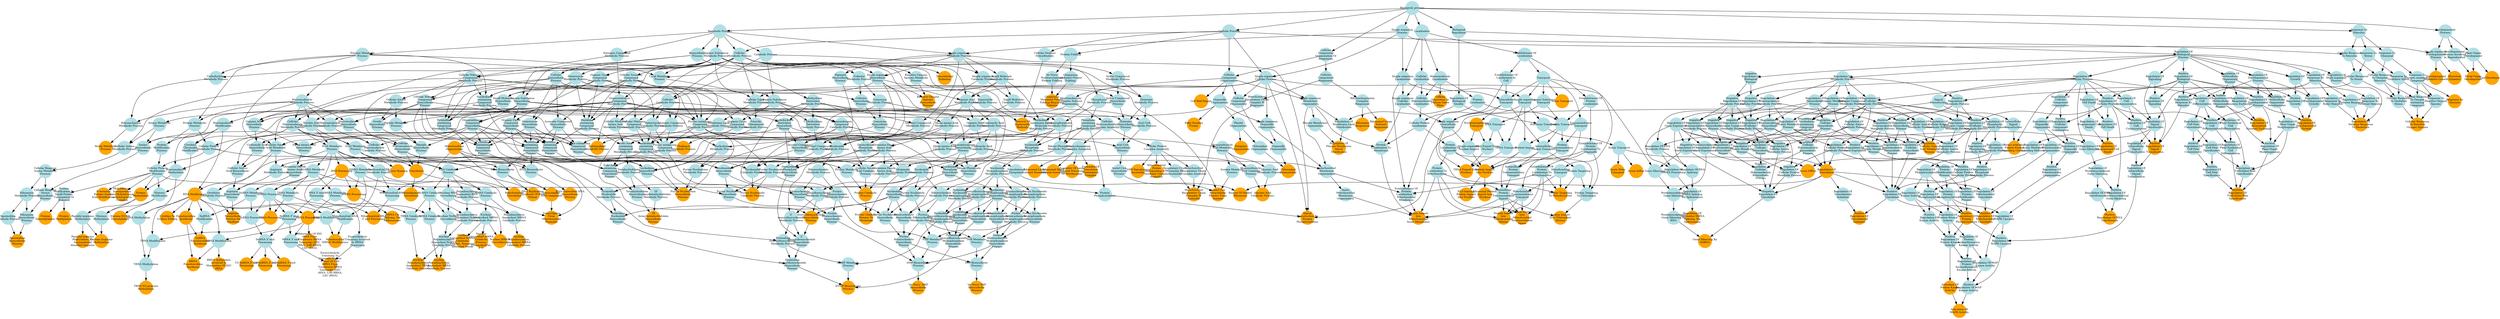 digraph {
1 [style="filled", fixedsize="true", fontsize="10", shape="circle", width="0.75", fillcolor="powderblue", label="Biological_process", color="transparent"];
2 [style="filled", fixedsize="true", fontsize="10", shape="circle", width="0.75", fillcolor="powderblue", label="Metabolic Process", color="transparent"];
3 [style="filled", fixedsize="true", fontsize="10", shape="circle", width="0.75", fillcolor="powderblue", label="Organic Substance
Metabolic Process", color="transparent"];
4 [style="filled", fixedsize="true", fontsize="10", shape="circle", width="0.75", fillcolor="powderblue", label="Macromolecule
Metabolic Process", color="transparent"];
5 [style="filled", fixedsize="true", fontsize="10", shape="circle", width="0.75", fillcolor="powderblue", label="Biosynthetic
Process", color="transparent"];
6 [style="filled", fixedsize="true", fontsize="10", shape="circle", width="0.75", fillcolor="powderblue", label="Organic Substance
Biosynthetic
Process", color="transparent"];
7 [style="filled", fixedsize="true", fontsize="10", shape="circle", width="0.75", fillcolor="powderblue", label="Macromolecule
Biosynthetic
Process", color="transparent"];
8 [style="filled", fixedsize="true", fontsize="10", shape="circle", width="0.75", fillcolor="powderblue", label="Cellular Process", color="transparent"];
9 [style="filled", fixedsize="true", fontsize="10", shape="circle", width="0.75", fillcolor="powderblue", label="Cellular
Metabolic Process", color="transparent"];
10 [style="filled", fixedsize="true", fontsize="10", shape="circle", width="0.75", fillcolor="powderblue", label="Cellular
Biosynthetic
Process", color="transparent"];
11 [style="filled", fixedsize="true", fontsize="10", shape="circle", width="0.75", fillcolor="powderblue", label="Cellular
Macromolecule
Metabolic Process", color="transparent"];
12 [style="filled", fixedsize="true", fontsize="10", shape="circle", width="0.75", fillcolor="powderblue", label="Cellular
Macromolecule
Biosynthetic
Process", color="transparent"];
13 [style="filled", fixedsize="true", fontsize="10", shape="circle", width="0.75", fillcolor="powderblue", label="Nitrogen Compound
Metabolic Process", color="transparent"];
14 [style="filled", fixedsize="true", fontsize="10", shape="circle", width="0.75", fillcolor="powderblue", label="Cellular Nitrogen
Compound
Metabolic Process", color="transparent"];
15 [style="filled", fixedsize="true", fontsize="10", shape="circle", width="0.75", fillcolor="powderblue", label="Cellular Amide
Metabolic Process", color="transparent"];
16 [style="filled", fixedsize="true", fontsize="10", shape="circle", width="0.75", fillcolor="powderblue", label="Organonitrogen
Compound
Metabolic Process", color="transparent"];
17 [style="filled", fixedsize="true", fontsize="10", shape="circle", width="0.75", fillcolor="powderblue", label="Peptide Metabolic
Process", color="transparent"];
18 [style="filled", fixedsize="true", fontsize="10", shape="circle", width="0.75", fillcolor="powderblue", label="Cellular Nitrogen
Compound
Biosynthetic
Process", color="transparent"];
19 [style="filled", fixedsize="true", fontsize="10", shape="circle", width="0.75", fillcolor="powderblue", label="Amide
Biosynthetic
Process", color="transparent"];
20 [style="filled", fixedsize="true", fontsize="10", shape="circle", width="0.75", fillcolor="powderblue", label="Organonitrogen
Compound
Biosynthetic
Process", color="transparent"];
21 [style="filled", fixedsize="true", fontsize="10", shape="circle", width="0.75", fillcolor="powderblue", label="Peptide
Biosynthetic
Process", color="transparent"];
22 [style="filled", fixedsize="true", fontsize="10", shape="circle", width="0.75", fillcolor="powderblue", label="Primary Metabolic
Process", color="transparent"];
23 [style="filled", fixedsize="true", fontsize="10", shape="circle", width="0.75", fillcolor="powderblue", label="Protein Metabolic
Process", color="transparent"];
24 [style="filled", fixedsize="true", fontsize="10", shape="circle", width="0.75", fillcolor="powderblue", label="Cellular Protein
Metabolic Process", color="transparent"];
25 [style="filled", fixedsize="true", fontsize="10", shape="circle", width="0.75", fillcolor="orange", label="Translation", color="transparent"];
26 [style="filled", fixedsize="true", fontsize="10", shape="circle", width="0.75", fillcolor="powderblue", label="Cellular
Component
Organization Or
Biogenesis", color="transparent"];
27 [style="filled", fixedsize="true", fontsize="10", shape="circle", width="0.75", fillcolor="powderblue", label="Cellular
Component
Biogenesis", color="transparent"];
28 [style="filled", fixedsize="true", fontsize="10", shape="circle", width="0.75", fillcolor="powderblue", label="Ribonucleoprotein
Complex
Biogenesis", color="transparent"];
29 [style="filled", fixedsize="true", fontsize="10", shape="circle", width="0.75", fillcolor="orange", label="Ribosome
Biogenesis", color="transparent"];
30 [style="filled", fixedsize="true", fontsize="10", shape="circle", width="0.75", fillcolor="powderblue", label="Localization", color="transparent"];
31 [style="filled", fixedsize="true", fontsize="10", shape="circle", width="0.75", fillcolor="powderblue", label="Macromolecule
Localization", color="transparent"];
32 [style="filled", fixedsize="true", fontsize="10", shape="circle", width="0.75", fillcolor="powderblue", label="Protein
Localization", color="transparent"];
33 [style="filled", fixedsize="true", fontsize="10", shape="circle", width="0.75", fillcolor="powderblue", label="Establishment Of
Localization", color="transparent"];
34 [style="filled", fixedsize="true", fontsize="10", shape="circle", width="0.75", fillcolor="powderblue", label="Establishment Of
Protein
Localization", color="transparent"];
35 [style="filled", fixedsize="true", fontsize="10", shape="circle", width="0.75", fillcolor="powderblue", label="Transport", color="transparent"];
36 [style="filled", fixedsize="true", fontsize="10", shape="circle", width="0.75", fillcolor="powderblue", label="Organic Substance
Transport", color="transparent"];
37 [style="filled", fixedsize="true", fontsize="10", shape="circle", width="0.75", fillcolor="powderblue", label="Protein Transport", color="transparent"];
38 [style="filled", fixedsize="true", fontsize="10", shape="circle", width="0.75", fillcolor="powderblue", label="Single organism
Process", color="transparent"];
39 [style="filled", fixedsize="true", fontsize="10", shape="circle", width="0.75", fillcolor="powderblue", label="Single organism
Localization", color="transparent"];
40 [style="filled", fixedsize="true", fontsize="10", shape="circle", width="0.75", fillcolor="powderblue", label="Single organism
Transport", color="transparent"];
41 [style="filled", fixedsize="true", fontsize="10", shape="circle", width="0.75", fillcolor="powderblue", label="Protein Import", color="transparent"];
42 [style="filled", fixedsize="true", fontsize="10", shape="circle", width="0.75", fillcolor="powderblue", label="Cellular
Localization", color="transparent"];
43 [style="filled", fixedsize="true", fontsize="10", shape="circle", width="0.75", fillcolor="powderblue", label="Establishment Of
Localization In
Cell", color="transparent"];
44 [style="filled", fixedsize="true", fontsize="10", shape="circle", width="0.75", fillcolor="powderblue", label="Intracellular
Transport", color="transparent"];
45 [style="filled", fixedsize="true", fontsize="10", shape="circle", width="0.75", fillcolor="powderblue", label="Intracellular
Protein Transport", color="transparent"];
46 [style="filled", fixedsize="true", fontsize="10", shape="circle", width="0.75", fillcolor="powderblue", label="Transmembrane
Transport", color="transparent"];
47 [style="filled", fixedsize="true", fontsize="10", shape="circle", width="0.75", fillcolor="powderblue", label="Protein
Transmembrane
Transport", color="transparent"];
48 [style="filled", fixedsize="true", fontsize="10", shape="circle", width="0.75", fillcolor="powderblue", label="Intracellular
Protein
Transmembrane
Transport", color="transparent"];
49 [style="filled", fixedsize="true", fontsize="10", shape="circle", width="0.75", fillcolor="powderblue", label="Single organism
Cellular
Localization", color="transparent"];
50 [style="filled", fixedsize="true", fontsize="10", shape="circle", width="0.75", fillcolor="powderblue", label="Single organism
Intracellular
Transport", color="transparent"];
51 [style="filled", fixedsize="true", fontsize="10", shape="circle", width="0.75", fillcolor="powderblue", label="Intracellular
Protein
Transmembrane
Import", color="transparent"];
52 [style="filled", fixedsize="true", fontsize="10", shape="circle", width="0.75", fillcolor="powderblue", label="Cellular
Macromolecule
Localization", color="transparent"];
53 [style="filled", fixedsize="true", fontsize="10", shape="circle", width="0.75", fillcolor="powderblue", label="Cellular Protein
Localization", color="transparent"];
54 [style="filled", fixedsize="true", fontsize="10", shape="circle", width="0.75", fillcolor="powderblue", label="Protein
Localization To
Organelle", color="transparent"];
55 [style="filled", fixedsize="true", fontsize="10", shape="circle", width="0.75", fillcolor="powderblue", label="Protein
Localization To
Mitochondrion", color="transparent"];
56 [style="filled", fixedsize="true", fontsize="10", shape="circle", width="0.75", fillcolor="powderblue", label="Establishment Of
Protein
Localization To
Organelle", color="transparent"];
57 [style="filled", fixedsize="true", fontsize="10", shape="circle", width="0.75", fillcolor="powderblue", label="Establishment Of
Protein
Localization To
Mitochondrion", color="transparent"];
58 [style="filled", fixedsize="true", fontsize="10", shape="circle", width="0.75", fillcolor="powderblue", label="Mitochondrial
Transport", color="transparent"];
59 [style="filled", fixedsize="true", fontsize="10", shape="circle", width="0.75", fillcolor="powderblue", label="Mitochondrial
Transmembrane
Transport", color="transparent"];
60 [style="filled", fixedsize="true", fontsize="10", shape="circle", width="0.75", fillcolor="orange", label="Protein Import
Into
Mitochondrial
Matrix", color="transparent"];
61 [style="filled", fixedsize="true", fontsize="10", shape="circle", width="0.75", fillcolor="powderblue", label="Cellular
Component
Organization", color="transparent"];
62 [style="filled", fixedsize="true", fontsize="10", shape="circle", width="0.75", fillcolor="powderblue", label="Macromolecular
Complex Subunit
Organization", color="transparent"];
63 [style="filled", fixedsize="true", fontsize="10", shape="circle", width="0.75", fillcolor="powderblue", label="Cellular
Macromolecular
Complex Assembly", color="transparent"];
64 [style="filled", fixedsize="true", fontsize="10", shape="circle", width="0.75", fillcolor="powderblue", label="Ribonucleoprotein
Complex Assembly", color="transparent"];
65 [style="filled", fixedsize="true", fontsize="10", shape="circle", width="0.75", fillcolor="orange", label="Ribosomal Large
Subunit Assembly", color="transparent"];
66 [style="filled", fixedsize="true", fontsize="10", shape="circle", width="0.75", fillcolor="powderblue", label="Cellular Aromatic
Compound
Metabolic Process", color="transparent"];
67 [style="filled", fixedsize="true", fontsize="10", shape="circle", width="0.75", fillcolor="powderblue", label="Heterocycle
Metabolic Process", color="transparent"];
68 [style="filled", fixedsize="true", fontsize="10", shape="circle", width="0.75", fillcolor="powderblue", label="Organic Cyclic
Compound
Metabolic Process", color="transparent"];
69 [style="filled", fixedsize="true", fontsize="10", shape="circle", width="0.75", fillcolor="powderblue", label="Nucleobase
containing
Compound
Metabolic Process", color="transparent"];
70 [style="filled", fixedsize="true", fontsize="10", shape="circle", width="0.75", fillcolor="powderblue", label="Nucleic Acid
Metabolic Process", color="transparent"];
71 [style="filled", fixedsize="true", fontsize="10", shape="circle", width="0.75", fillcolor="powderblue", label="RNA Metabolic
Process", color="transparent"];
72 [style="filled", fixedsize="true", fontsize="10", shape="circle", width="0.75", fillcolor="powderblue", label="NcRNA Metabolic
Process", color="transparent"];
73 [style="filled", fixedsize="true", fontsize="10", shape="circle", width="0.75", fillcolor="powderblue", label="RRNA Metabolic
Process", color="transparent"];
74 [style="filled", fixedsize="true", fontsize="10", shape="circle", width="0.75", fillcolor="orange", label="RNA Processing", color="transparent"];
75 [style="filled", fixedsize="true", fontsize="10", shape="circle", width="0.75", fillcolor="powderblue", label="NcRNA Processing", color="transparent"];
76 [style="filled", fixedsize="true", fontsize="10", shape="circle", width="0.75", fillcolor="orange", label="RRNA Processing", color="transparent"];
77 [style="filled", fixedsize="true", fontsize="10", shape="circle", width="0.75", fillcolor="powderblue", label="Macromolecule
Modification", color="transparent"];
78 [style="filled", fixedsize="true", fontsize="10", shape="circle", width="0.75", fillcolor="orange", label="RNA Modification", color="transparent"];
79 [style="filled", fixedsize="true", fontsize="10", shape="circle", width="0.75", fillcolor="orange", label="Cytidine To
Uridine Editing", color="transparent"];
80 [style="filled", fixedsize="true", fontsize="10", shape="circle", width="0.75", fillcolor="orange", label="Nucleocytoplasmic
Transport", color="transparent"];
81 [style="filled", fixedsize="true", fontsize="10", shape="circle", width="0.75", fillcolor="powderblue", label="Single organism
Nuclear Import", color="transparent"];
82 [style="filled", fixedsize="true", fontsize="10", shape="circle", width="0.75", fillcolor="orange", label="Protein Import
Into Nucleus", color="transparent"];
83 [style="filled", fixedsize="true", fontsize="10", shape="circle", width="0.75", fillcolor="orange", label="Maturation Of SSU
rRNA From
Tricistronic RRNA
Transcript (SSU
rRNA, 5.8S RRNA,
LSU rRNA)", color="transparent"];
84 [style="filled", fixedsize="true", fontsize="10", shape="circle", width="0.75", fillcolor="powderblue", label="Biological
Regulation", color="transparent"];
85 [style="filled", fixedsize="true", fontsize="10", shape="circle", width="0.75", fillcolor="powderblue", label="Regulation Of
Biological
Process", color="transparent"];
86 [style="filled", fixedsize="true", fontsize="10", shape="circle", width="0.75", fillcolor="powderblue", label="Regulation Of
Metabolic Process", color="transparent"];
87 [style="filled", fixedsize="true", fontsize="10", shape="circle", width="0.75", fillcolor="powderblue", label="Regulation Of
Cellular Process", color="transparent"];
88 [style="filled", fixedsize="true", fontsize="10", shape="circle", width="0.75", fillcolor="powderblue", label="Regulation Of
Cellular
Metabolic Process", color="transparent"];
89 [style="filled", fixedsize="true", fontsize="10", shape="circle", width="0.75", fillcolor="powderblue", label="Regulation Of
Macromolecule
Metabolic Process", color="transparent"];
90 [style="filled", fixedsize="true", fontsize="10", shape="circle", width="0.75", fillcolor="powderblue", label="Regulation Of
Primary Metabolic
Process", color="transparent"];
91 [style="filled", fixedsize="true", fontsize="10", shape="circle", width="0.75", fillcolor="powderblue", label="Regulation Of
Protein Metabolic
Process", color="transparent"];
92 [style="filled", fixedsize="true", fontsize="10", shape="circle", width="0.75", fillcolor="powderblue", label="Regulation Of
Cellular Protein
Metabolic Process", color="transparent"];
93 [style="filled", fixedsize="true", fontsize="10", shape="circle", width="0.75", fillcolor="powderblue", label="Regulation Of
Protein
Modification
Process", color="transparent"];
94 [style="filled", fixedsize="true", fontsize="10", shape="circle", width="0.75", fillcolor="powderblue", label="Regulation Of
Phosphorus
Metabolic Process", color="transparent"];
95 [style="filled", fixedsize="true", fontsize="10", shape="circle", width="0.75", fillcolor="powderblue", label="Regulation Of
Phosphate
Metabolic Process", color="transparent"];
96 [style="filled", fixedsize="true", fontsize="10", shape="circle", width="0.75", fillcolor="powderblue", label="Regulation Of
Phosphorylation", color="transparent"];
97 [style="filled", fixedsize="true", fontsize="10", shape="circle", width="0.75", fillcolor="powderblue", label="Regulation Of
Protein
Phosphorylation", color="transparent"];
98 [style="filled", fixedsize="true", fontsize="10", shape="circle", width="0.75", fillcolor="powderblue", label="Positive
Regulation Of
Biological
Process", color="transparent"];
99 [style="filled", fixedsize="true", fontsize="10", shape="circle", width="0.75", fillcolor="powderblue", label="Positive
Regulation Of
Metabolic Process", color="transparent"];
100 [style="filled", fixedsize="true", fontsize="10", shape="circle", width="0.75", fillcolor="powderblue", label="Positive
Regulation Of
Cellular Process", color="transparent"];
101 [style="filled", fixedsize="true", fontsize="10", shape="circle", width="0.75", fillcolor="powderblue", label="Positive
Regulation Of
Cellular
Metabolic Process", color="transparent"];
102 [style="filled", fixedsize="true", fontsize="10", shape="circle", width="0.75", fillcolor="powderblue", label="Positive
Regulation Of
Macromolecule
Metabolic Process", color="transparent"];
103 [style="filled", fixedsize="true", fontsize="10", shape="circle", width="0.75", fillcolor="powderblue", label="Positive
Regulation Of
Protein Metabolic
Process", color="transparent"];
104 [style="filled", fixedsize="true", fontsize="10", shape="circle", width="0.75", fillcolor="powderblue", label="Positive
Regulation Of
Cellular Protein
Metabolic Process", color="transparent"];
105 [style="filled", fixedsize="true", fontsize="10", shape="circle", width="0.75", fillcolor="powderblue", label="Positive
Regulation Of
Protein
Modification
Process", color="transparent"];
106 [style="filled", fixedsize="true", fontsize="10", shape="circle", width="0.75", fillcolor="powderblue", label="Positive
Regulation Of
Phosphorus
Metabolic Process", color="transparent"];
107 [style="filled", fixedsize="true", fontsize="10", shape="circle", width="0.75", fillcolor="powderblue", label="Positive
Regulation Of
Phosphate
Metabolic Process", color="transparent"];
108 [style="filled", fixedsize="true", fontsize="10", shape="circle", width="0.75", fillcolor="powderblue", label="Positive
Regulation Of
Phosphorylation", color="transparent"];
109 [style="filled", fixedsize="true", fontsize="10", shape="circle", width="0.75", fillcolor="orange", label="Positive
Regulation Of
Protein
Phosphorylation", color="transparent"];
110 [style="filled", fixedsize="true", fontsize="10", shape="circle", width="0.75", fillcolor="powderblue", label="Regulation Of
Kinase Activity", color="transparent"];
111 [style="filled", fixedsize="true", fontsize="10", shape="circle", width="0.75", fillcolor="powderblue", label="Positive
Regulation Of
Kinase Activity", color="transparent"];
112 [style="filled", fixedsize="true", fontsize="10", shape="circle", width="0.75", fillcolor="powderblue", label="Regulation Of
Protein Kinase
Activity", color="transparent"];
113 [style="filled", fixedsize="true", fontsize="10", shape="circle", width="0.75", fillcolor="powderblue", label="Positive
Regulation Of
Protein Kinase
Activity", color="transparent"];
114 [style="filled", fixedsize="true", fontsize="10", shape="circle", width="0.75", fillcolor="orange", label="Activation Of
Protein Kinase
Activity", color="transparent"];
115 [style="filled", fixedsize="true", fontsize="10", shape="circle", width="0.75", fillcolor="powderblue", label="Regulation Of
Cell
Communication", color="transparent"];
116 [style="filled", fixedsize="true", fontsize="10", shape="circle", width="0.75", fillcolor="powderblue", label="Regulation Of
Signaling", color="transparent"];
117 [style="filled", fixedsize="true", fontsize="10", shape="circle", width="0.75", fillcolor="powderblue", label="Regulation Of
Response To
Stimulus", color="transparent"];
118 [style="filled", fixedsize="true", fontsize="10", shape="circle", width="0.75", fillcolor="powderblue", label="Regulation Of
Signal
Transduction", color="transparent"];
119 [style="filled", fixedsize="true", fontsize="10", shape="circle", width="0.75", fillcolor="powderblue", label="Regulation Of
Intracellular
Signal
Transduction", color="transparent"];
120 [style="filled", fixedsize="true", fontsize="10", shape="circle", width="0.75", fillcolor="powderblue", label="Regulation Of
MAPK Cascade", color="transparent"];
121 [style="filled", fixedsize="true", fontsize="10", shape="circle", width="0.75", fillcolor="powderblue", label="Regulation Of
Protein
Serine/threonine
Kinase Activity", color="transparent"];
122 [style="filled", fixedsize="true", fontsize="10", shape="circle", width="0.75", fillcolor="powderblue", label="Regulation Of MAP
Kinase Activity", color="transparent"];
123 [style="filled", fixedsize="true", fontsize="10", shape="circle", width="0.75", fillcolor="powderblue", label="Positive
Regulation Of
Cell
Communication", color="transparent"];
124 [style="filled", fixedsize="true", fontsize="10", shape="circle", width="0.75", fillcolor="powderblue", label="Positive
Regulation Of
Signaling", color="transparent"];
125 [style="filled", fixedsize="true", fontsize="10", shape="circle", width="0.75", fillcolor="powderblue", label="Positive
Regulation Of
Response To
Stimulus", color="transparent"];
126 [style="filled", fixedsize="true", fontsize="10", shape="circle", width="0.75", fillcolor="orange", label="Positive
Regulation Of
Signal
Transduction", color="transparent"];
127 [style="filled", fixedsize="true", fontsize="10", shape="circle", width="0.75", fillcolor="powderblue", label="Positive
Regulation Of
Intracellular
Signal
Transduction", color="transparent"];
128 [style="filled", fixedsize="true", fontsize="10", shape="circle", width="0.75", fillcolor="powderblue", label="Positive
Regulation Of
MAPK Cascade", color="transparent"];
129 [style="filled", fixedsize="true", fontsize="10", shape="circle", width="0.75", fillcolor="powderblue", label="Positive
Regulation Of
Protein
Serine/threonine
Kinase Activity", color="transparent"];
130 [style="filled", fixedsize="true", fontsize="10", shape="circle", width="0.75", fillcolor="powderblue", label="Positive
Regulation Of MAP
Kinase Activity", color="transparent"];
131 [style="filled", fixedsize="true", fontsize="10", shape="circle", width="0.75", fillcolor="orange", label="Activation Of
MAPK Activity", color="transparent"];
132 [style="filled", fixedsize="true", fontsize="10", shape="circle", width="0.75", fillcolor="orange", label="Cytoplasmic
Translation", color="transparent"];
133 [style="filled", fixedsize="true", fontsize="10", shape="circle", width="0.75", fillcolor="powderblue", label="Organelle
Organization", color="transparent"];
134 [style="filled", fixedsize="true", fontsize="10", shape="circle", width="0.75", fillcolor="orange", label="Mitochondrion
Organization", color="transparent"];
135 [style="filled", fixedsize="true", fontsize="10", shape="circle", width="0.75", fillcolor="powderblue", label="Mitochondrial RNA
Metabolic Process", color="transparent"];
136 [style="filled", fixedsize="true", fontsize="10", shape="circle", width="0.75", fillcolor="powderblue", label="Heterocycle
Biosynthetic
Process", color="transparent"];
137 [style="filled", fixedsize="true", fontsize="10", shape="circle", width="0.75", fillcolor="powderblue", label="Aromatic Compound
Biosynthetic
Process", color="transparent"];
138 [style="filled", fixedsize="true", fontsize="10", shape="circle", width="0.75", fillcolor="powderblue", label="Organic Cyclic
Compound
Biosynthetic
Process", color="transparent"];
139 [style="filled", fixedsize="true", fontsize="10", shape="circle", width="0.75", fillcolor="powderblue", label="Nucleobase
containing
Compound
Biosynthetic
Process", color="transparent"];
140 [style="filled", fixedsize="true", fontsize="10", shape="circle", width="0.75", fillcolor="powderblue", label="RNA Biosynthetic
Process", color="transparent"];
141 [style="filled", fixedsize="true", fontsize="10", shape="circle", width="0.75", fillcolor="orange", label="Transcription,
DNA templated", color="transparent"];
142 [style="filled", fixedsize="true", fontsize="10", shape="circle", width="0.75", fillcolor="orange", label="Transcription
From
Mitochondrial
Promoter", color="transparent"];
143 [style="filled", fixedsize="true", fontsize="10", shape="circle", width="0.75", fillcolor="powderblue", label="MRNA Metabolic
Process", color="transparent"];
144 [style="filled", fixedsize="true", fontsize="10", shape="circle", width="0.75", fillcolor="orange", label="MRNA Processing", color="transparent"];
145 [style="filled", fixedsize="true", fontsize="10", shape="circle", width="0.75", fillcolor="powderblue", label="Response To
Stimulus", color="transparent"];
146 [style="filled", fixedsize="true", fontsize="10", shape="circle", width="0.75", fillcolor="powderblue", label="Response To
Stress", color="transparent"];
147 [style="filled", fixedsize="true", fontsize="10", shape="circle", width="0.75", fillcolor="powderblue", label="Cellular Response
To Stimulus", color="transparent"];
148 [style="filled", fixedsize="true", fontsize="10", shape="circle", width="0.75", fillcolor="powderblue", label="Cellular Response
To Stress", color="transparent"];
149 [style="filled", fixedsize="true", fontsize="10", shape="circle", width="0.75", fillcolor="powderblue", label="Signal
Transduction", color="transparent"];
150 [style="filled", fixedsize="true", fontsize="10", shape="circle", width="0.75", fillcolor="powderblue", label="Intracellular
Signal
Transduction", color="transparent"];
151 [style="filled", fixedsize="true", fontsize="10", shape="circle", width="0.75", fillcolor="orange", label="Stress activated
Protein Kinase
Signaling Cascade", color="transparent"];
152 [style="filled", fixedsize="true", fontsize="10", shape="circle", width="0.75", fillcolor="powderblue", label="Regulation Of
Developmental
Process", color="transparent"];
153 [style="filled", fixedsize="true", fontsize="10", shape="circle", width="0.75", fillcolor="powderblue", label="Regulation Of
Cell
Differentiation", color="transparent"];
154 [style="filled", fixedsize="true", fontsize="10", shape="circle", width="0.75", fillcolor="powderblue", label="Regulation Of
Cell Fate
Commitment", color="transparent"];
155 [style="filled", fixedsize="true", fontsize="10", shape="circle", width="0.75", fillcolor="powderblue", label="Regulation Of
Cell Fate
Specification", color="transparent"];
156 [style="filled", fixedsize="true", fontsize="10", shape="circle", width="0.75", fillcolor="powderblue", label="Regulation Of
Plant Epidermal
Cell
Differentiation", color="transparent"];
157 [style="filled", fixedsize="true", fontsize="10", shape="circle", width="0.75", fillcolor="powderblue", label="Regulation Of
Multicellular
Organismal
Process", color="transparent"];
158 [style="filled", fixedsize="true", fontsize="10", shape="circle", width="0.75", fillcolor="powderblue", label="Regulation Of
Multicellular
Organismal
Development", color="transparent"];
159 [style="filled", fixedsize="true", fontsize="10", shape="circle", width="0.75", fillcolor="powderblue", label="Regulation Of
Plant Organ
Morphogenesis", color="transparent"];
160 [style="filled", fixedsize="true", fontsize="10", shape="circle", width="0.75", fillcolor="powderblue", label="Regulation Of
Trichoblast Fate
Specification", color="transparent"];
161 [style="filled", fixedsize="true", fontsize="10", shape="circle", width="0.75", fillcolor="powderblue", label="Positive
Regulation Of
Developmental
Process", color="transparent"];
162 [style="filled", fixedsize="true", fontsize="10", shape="circle", width="0.75", fillcolor="powderblue", label="Positive
Regulation Of
Cell
Differentiation", color="transparent"];
163 [style="filled", fixedsize="true", fontsize="10", shape="circle", width="0.75", fillcolor="powderblue", label="Positive
Regulation Of
Cell Fate
Commitment", color="transparent"];
164 [style="filled", fixedsize="true", fontsize="10", shape="circle", width="0.75", fillcolor="powderblue", label="Positive
Regulation Of
Cell Fate
Specification", color="transparent"];
165 [style="filled", fixedsize="true", fontsize="10", shape="circle", width="0.75", fillcolor="powderblue", label="Positive
Regulation Of
Plant Epidermal
Cell
Differentiation", color="transparent"];
166 [style="filled", fixedsize="true", fontsize="10", shape="circle", width="0.75", fillcolor="powderblue", label="Positive
Regulation Of
Multicellular
Organismal
Process", color="transparent"];
167 [style="filled", fixedsize="true", fontsize="10", shape="circle", width="0.75", fillcolor="powderblue", label="Positive
Regulation Of
Plant Organ
Morphogenesis", color="transparent"];
168 [style="filled", fixedsize="true", fontsize="10", shape="circle", width="0.75", fillcolor="orange", label="Positive
Regulation Of
Trichoblast Fate
Specification", color="transparent"];
169 [style="filled", fixedsize="true", fontsize="10", shape="circle", width="0.75", fillcolor="orange", label="Ribosomal Small
Subunit Assembly", color="transparent"];
170 [style="filled", fixedsize="true", fontsize="10", shape="circle", width="0.75", fillcolor="powderblue", label="Protein Targeting", color="transparent"];
171 [style="filled", fixedsize="true", fontsize="10", shape="circle", width="0.75", fillcolor="orange", label="Protein Targeting
To Mitochondrion", color="transparent"];
172 [style="filled", fixedsize="true", fontsize="10", shape="circle", width="0.75", fillcolor="orange", label="Ribosomal Large
Subunit
Biogenesis", color="transparent"];
173 [style="filled", fixedsize="true", fontsize="10", shape="circle", width="0.75", fillcolor="powderblue", label="Protein
Modification
Process", color="transparent"];
174 [style="filled", fixedsize="true", fontsize="10", shape="circle", width="0.75", fillcolor="powderblue", label="Cellular Protein
Modification
Process", color="transparent"];
175 [style="filled", fixedsize="true", fontsize="10", shape="circle", width="0.75", fillcolor="powderblue", label="Phosphorus
Metabolic Process", color="transparent"];
176 [style="filled", fixedsize="true", fontsize="10", shape="circle", width="0.75", fillcolor="powderblue", label="Phosphate
containing
Compound
Metabolic Process", color="transparent"];
177 [style="filled", fixedsize="true", fontsize="10", shape="circle", width="0.75", fillcolor="powderblue", label="Protein
Phosphorylation", color="transparent"];
178 [style="filled", fixedsize="true", fontsize="10", shape="circle", width="0.75", fillcolor="powderblue", label="Single organism
Metabolic Process", color="transparent"];
179 [style="filled", fixedsize="true", fontsize="10", shape="circle", width="0.75", fillcolor="powderblue", label="Single organism
Cellular Process", color="transparent"];
180 [style="filled", fixedsize="true", fontsize="10", shape="circle", width="0.75", fillcolor="orange", label="Signal
Transduction By
Protein
Phosphorylation", color="transparent"];
181 [style="filled", fixedsize="true", fontsize="10", shape="circle", width="0.75", fillcolor="powderblue", label="Regulation Of
Cellular
Component
Organization", color="transparent"];
182 [style="filled", fixedsize="true", fontsize="10", shape="circle", width="0.75", fillcolor="powderblue", label="Regulation Of
Organelle
Organization", color="transparent"];
183 [style="filled", fixedsize="true", fontsize="10", shape="circle", width="0.75", fillcolor="powderblue", label="Positive
Regulation Of
Cellular
Component
Organization", color="transparent"];
184 [style="filled", fixedsize="true", fontsize="10", shape="circle", width="0.75", fillcolor="powderblue", label="Positive
Regulation Of
Organelle
Organization", color="transparent"];
185 [style="filled", fixedsize="true", fontsize="10", shape="circle", width="0.75", fillcolor="powderblue", label="Regulation Of
Mitochondrion
Organization", color="transparent"];
186 [style="filled", fixedsize="true", fontsize="10", shape="circle", width="0.75", fillcolor="powderblue", label="Positive
Regulation Of
Mitochondrion
Organization", color="transparent"];
187 [style="filled", fixedsize="true", fontsize="10", shape="circle", width="0.75", fillcolor="powderblue", label="Regulation Of
Gene Expression", color="transparent"];
188 [style="filled", fixedsize="true", fontsize="10", shape="circle", width="0.75", fillcolor="powderblue", label="Posttranscriptional
Regulation Of
Gene Expression", color="transparent"];
189 [style="filled", fixedsize="true", fontsize="10", shape="circle", width="0.75", fillcolor="powderblue", label="Regulation Of
Nitrogen Compound
Metabolic Process", color="transparent"];
190 [style="filled", fixedsize="true", fontsize="10", shape="circle", width="0.75", fillcolor="powderblue", label="Regulation Of
Cellular Amide
Metabolic Process", color="transparent"];
191 [style="filled", fixedsize="true", fontsize="10", shape="circle", width="0.75", fillcolor="powderblue", label="Regulation Of
Biosynthetic
Process", color="transparent"];
192 [style="filled", fixedsize="true", fontsize="10", shape="circle", width="0.75", fillcolor="powderblue", label="Regulation Of
Macromolecule
Biosynthetic
Process", color="transparent"];
193 [style="filled", fixedsize="true", fontsize="10", shape="circle", width="0.75", fillcolor="powderblue", label="Regulation Of
Cellular
Biosynthetic
Process", color="transparent"];
194 [style="filled", fixedsize="true", fontsize="10", shape="circle", width="0.75", fillcolor="powderblue", label="Regulation Of
Cellular
Macromolecule
Biosynthetic
Process", color="transparent"];
195 [style="filled", fixedsize="true", fontsize="10", shape="circle", width="0.75", fillcolor="orange", label="Regulation Of
Translation", color="transparent"];
196 [style="filled", fixedsize="true", fontsize="10", shape="circle", width="0.75", fillcolor="powderblue", label="Positive
Regulation Of
Biosynthetic
Process", color="transparent"];
197 [style="filled", fixedsize="true", fontsize="10", shape="circle", width="0.75", fillcolor="powderblue", label="Positive
Regulation Of
Macromolecule
Biosynthetic
Process", color="transparent"];
198 [style="filled", fixedsize="true", fontsize="10", shape="circle", width="0.75", fillcolor="powderblue", label="Positive
Regulation Of
Gene Expression", color="transparent"];
199 [style="filled", fixedsize="true", fontsize="10", shape="circle", width="0.75", fillcolor="powderblue", label="Positive
Regulation Of
Cellular
Biosynthetic
Process", color="transparent"];
200 [style="filled", fixedsize="true", fontsize="10", shape="circle", width="0.75", fillcolor="powderblue", label="Positive
Regulation Of
Nitrogen Compound
Metabolic Process", color="transparent"];
201 [style="filled", fixedsize="true", fontsize="10", shape="circle", width="0.75", fillcolor="powderblue", label="Positive
Regulation Of
Cellular Amide
Metabolic Process", color="transparent"];
202 [style="filled", fixedsize="true", fontsize="10", shape="circle", width="0.75", fillcolor="powderblue", label="Positive
Regulation Of
Translation", color="transparent"];
203 [style="filled", fixedsize="true", fontsize="10", shape="circle", width="0.75", fillcolor="powderblue", label="Regulation Of
Mitochondrial
Translation", color="transparent"];
204 [style="filled", fixedsize="true", fontsize="10", shape="circle", width="0.75", fillcolor="orange", label="Positive
Regulation Of
Mitochondrial
Translation", color="transparent"];
205 [style="filled", fixedsize="true", fontsize="10", shape="circle", width="0.75", fillcolor="orange", label="Mitochondrial
Translation", color="transparent"];
206 [style="filled", fixedsize="true", fontsize="10", shape="circle", width="0.75", fillcolor="powderblue", label="Regulation Of
Gene Silencing", color="transparent"];
207 [style="filled", fixedsize="true", fontsize="10", shape="circle", width="0.75", fillcolor="powderblue", label="Regulation Of
Posttranscriptional
Gene Silencing", color="transparent"];
208 [style="filled", fixedsize="true", fontsize="10", shape="circle", width="0.75", fillcolor="powderblue", label="Positive
Regulation Of
Posttranscriptional
Gene Silencing", color="transparent"];
209 [style="filled", fixedsize="true", fontsize="10", shape="circle", width="0.75", fillcolor="powderblue", label="Regulation Of RNA
Interference", color="transparent"];
210 [style="filled", fixedsize="true", fontsize="10", shape="circle", width="0.75", fillcolor="orange", label="Positive
Regulation Of RNA
Interference", color="transparent"];
211 [style="filled", fixedsize="true", fontsize="10", shape="circle", width="0.75", fillcolor="orange", label="Polar Nucleus
Fusion", color="transparent"];
212 [style="filled", fixedsize="true", fontsize="10", shape="circle", width="0.75", fillcolor="powderblue", label="RNA Transport", color="transparent"];
213 [style="filled", fixedsize="true", fontsize="10", shape="circle", width="0.75", fillcolor="powderblue", label="RNA Export From
Nucleus", color="transparent"];
214 [style="filled", fixedsize="true", fontsize="10", shape="circle", width="0.75", fillcolor="powderblue", label="TRNA Transport", color="transparent"];
215 [style="filled", fixedsize="true", fontsize="10", shape="circle", width="0.75", fillcolor="orange", label="TRNA Export From
Nucleus", color="transparent"];
216 [style="filled", fixedsize="true", fontsize="10", shape="circle", width="0.75", fillcolor="orange", label="Pseudouridine
Synthesis", color="transparent"];
217 [style="filled", fixedsize="true", fontsize="10", shape="circle", width="0.75", fillcolor="powderblue", label="Lipid Metabolic
Process", color="transparent"];
218 [style="filled", fixedsize="true", fontsize="10", shape="circle", width="0.75", fillcolor="powderblue", label="Cellular Lipid
Metabolic Process", color="transparent"];
219 [style="filled", fixedsize="true", fontsize="10", shape="circle", width="0.75", fillcolor="powderblue", label="Tricyclic
Triterpenoid
Metabolic Process", color="transparent"];
220 [style="filled", fixedsize="true", fontsize="10", shape="circle", width="0.75", fillcolor="orange", label="Thalianol
Metabolic Process", color="transparent"];
221 [style="filled", fixedsize="true", fontsize="10", shape="circle", width="0.75", fillcolor="powderblue", label="Organophosphate
Metabolic Process", color="transparent"];
222 [style="filled", fixedsize="true", fontsize="10", shape="circle", width="0.75", fillcolor="powderblue", label="Small Molecule
Metabolic Process", color="transparent"];
223 [style="filled", fixedsize="true", fontsize="10", shape="circle", width="0.75", fillcolor="powderblue", label="Nucleobase
containing Small
Molecule
Metabolic Process", color="transparent"];
224 [style="filled", fixedsize="true", fontsize="10", shape="circle", width="0.75", fillcolor="powderblue", label="Nucleoside
Phosphate
Metabolic Process", color="transparent"];
225 [style="filled", fixedsize="true", fontsize="10", shape="circle", width="0.75", fillcolor="powderblue", label="Nucleotide
Metabolic Process", color="transparent"];
226 [style="filled", fixedsize="true", fontsize="10", shape="circle", width="0.75", fillcolor="powderblue", label="Purine containing
Compound
Metabolic Process", color="transparent"];
227 [style="filled", fixedsize="true", fontsize="10", shape="circle", width="0.75", fillcolor="powderblue", label="Purine Nucleotide
Metabolic Process", color="transparent"];
228 [style="filled", fixedsize="true", fontsize="10", shape="circle", width="0.75", fillcolor="powderblue", label="Single organism
Biosynthetic
Process", color="transparent"];
229 [style="filled", fixedsize="true", fontsize="10", shape="circle", width="0.75", fillcolor="powderblue", label="Organophosphate
Biosynthetic
Process", color="transparent"];
230 [style="filled", fixedsize="true", fontsize="10", shape="circle", width="0.75", fillcolor="powderblue", label="Nucleoside
Phosphate
Biosynthetic
Process", color="transparent"];
231 [style="filled", fixedsize="true", fontsize="10", shape="circle", width="0.75", fillcolor="powderblue", label="Nucleotide
Biosynthetic
Process", color="transparent"];
232 [style="filled", fixedsize="true", fontsize="10", shape="circle", width="0.75", fillcolor="powderblue", label="Purine containing
Compound
Biosynthetic
Process", color="transparent"];
233 [style="filled", fixedsize="true", fontsize="10", shape="circle", width="0.75", fillcolor="powderblue", label="Purine Nucleotide
Biosynthetic
Process", color="transparent"];
234 [style="filled", fixedsize="true", fontsize="10", shape="circle", width="0.75", fillcolor="powderblue", label="Carbohydrate
Derivative
Metabolic Process", color="transparent"];
235 [style="filled", fixedsize="true", fontsize="10", shape="circle", width="0.75", fillcolor="powderblue", label="Ribose Phosphate
Metabolic Process", color="transparent"];
236 [style="filled", fixedsize="true", fontsize="10", shape="circle", width="0.75", fillcolor="powderblue", label="Ribonucleotide
Metabolic Process", color="transparent"];
237 [style="filled", fixedsize="true", fontsize="10", shape="circle", width="0.75", fillcolor="powderblue", label="Purine
Ribonucleotide
Metabolic Process", color="transparent"];
238 [style="filled", fixedsize="true", fontsize="10", shape="circle", width="0.75", fillcolor="powderblue", label="Carbohydrate
Derivative
Biosynthetic
Process", color="transparent"];
239 [style="filled", fixedsize="true", fontsize="10", shape="circle", width="0.75", fillcolor="powderblue", label="Ribose Phosphate
Biosynthetic
Process", color="transparent"];
240 [style="filled", fixedsize="true", fontsize="10", shape="circle", width="0.75", fillcolor="powderblue", label="Ribonucleotide
Biosynthetic
Process", color="transparent"];
241 [style="filled", fixedsize="true", fontsize="10", shape="circle", width="0.75", fillcolor="powderblue", label="Purine
Ribonucleotide
Biosynthetic
Process", color="transparent"];
242 [style="filled", fixedsize="true", fontsize="10", shape="circle", width="0.75", fillcolor="powderblue", label="Nucleoside
Monophosphate
Metabolic Process", color="transparent"];
243 [style="filled", fixedsize="true", fontsize="10", shape="circle", width="0.75", fillcolor="powderblue", label="Nucleoside
Monophosphate
Biosynthetic
Process", color="transparent"];
244 [style="filled", fixedsize="true", fontsize="10", shape="circle", width="0.75", fillcolor="powderblue", label="Purine Nucleoside
Monophosphate
Metabolic Process", color="transparent"];
245 [style="filled", fixedsize="true", fontsize="10", shape="circle", width="0.75", fillcolor="powderblue", label="Purine Nucleoside
Monophosphate
Biosynthetic
Process", color="transparent"];
246 [style="filled", fixedsize="true", fontsize="10", shape="circle", width="0.75", fillcolor="powderblue", label="Ribonucleoside
Monophosphate
Metabolic Process", color="transparent"];
247 [style="filled", fixedsize="true", fontsize="10", shape="circle", width="0.75", fillcolor="powderblue", label="Ribonucleoside
Monophosphate
Biosynthetic
Process", color="transparent"];
248 [style="filled", fixedsize="true", fontsize="10", shape="circle", width="0.75", fillcolor="powderblue", label="Purine
Ribonucleoside
Monophosphate
Metabolic Process", color="transparent"];
249 [style="filled", fixedsize="true", fontsize="10", shape="circle", width="0.75", fillcolor="powderblue", label="Purine
Ribonucleoside
Monophosphate
Biosynthetic
Process", color="transparent"];
250 [style="filled", fixedsize="true", fontsize="10", shape="circle", width="0.75", fillcolor="powderblue", label="IMP Metabolic
Process", color="transparent"];
251 [style="filled", fixedsize="true", fontsize="10", shape="circle", width="0.75", fillcolor="powderblue", label="IMP Biosynthetic
Process", color="transparent"];
252 [style="filled", fixedsize="true", fontsize="10", shape="circle", width="0.75", fillcolor="orange", label="'de Novo' IMP
Biosynthetic
Process", color="transparent"];
253 [style="filled", fixedsize="true", fontsize="10", shape="circle", width="0.75", fillcolor="orange", label="NLS bearing
Protein Import
Into Nucleus", color="transparent"];
254 [style="filled", fixedsize="true", fontsize="10", shape="circle", width="0.75", fillcolor="powderblue", label="Glycosyl Compound
Metabolic Process", color="transparent"];
255 [style="filled", fixedsize="true", fontsize="10", shape="circle", width="0.75", fillcolor="powderblue", label="Nucleoside
Metabolic Process", color="transparent"];
256 [style="filled", fixedsize="true", fontsize="10", shape="circle", width="0.75", fillcolor="powderblue", label="Catabolic Process", color="transparent"];
257 [style="filled", fixedsize="true", fontsize="10", shape="circle", width="0.75", fillcolor="powderblue", label="Cellular
Catabolic Process", color="transparent"];
258 [style="filled", fixedsize="true", fontsize="10", shape="circle", width="0.75", fillcolor="powderblue", label="Aromatic Compound
Catabolic Process", color="transparent"];
259 [style="filled", fixedsize="true", fontsize="10", shape="circle", width="0.75", fillcolor="powderblue", label="Cellular Nitrogen
Compound
Catabolic Process", color="transparent"];
260 [style="filled", fixedsize="true", fontsize="10", shape="circle", width="0.75", fillcolor="powderblue", label="Heterocycle
Catabolic Process", color="transparent"];
261 [style="filled", fixedsize="true", fontsize="10", shape="circle", width="0.75", fillcolor="powderblue", label="Organic Substance
Catabolic Process", color="transparent"];
262 [style="filled", fixedsize="true", fontsize="10", shape="circle", width="0.75", fillcolor="powderblue", label="Organic Cyclic
Compound
Catabolic Process", color="transparent"];
263 [style="filled", fixedsize="true", fontsize="10", shape="circle", width="0.75", fillcolor="powderblue", label="Nucleobase
containing
Compound
Catabolic Process", color="transparent"];
264 [style="filled", fixedsize="true", fontsize="10", shape="circle", width="0.75", fillcolor="powderblue", label="Organonitrogen
Compound
Catabolic Process", color="transparent"];
265 [style="filled", fixedsize="true", fontsize="10", shape="circle", width="0.75", fillcolor="powderblue", label="Single organism
Catabolic Process", color="transparent"];
266 [style="filled", fixedsize="true", fontsize="10", shape="circle", width="0.75", fillcolor="powderblue", label="Carbohydrate
Derivative
Catabolic Process", color="transparent"];
267 [style="filled", fixedsize="true", fontsize="10", shape="circle", width="0.75", fillcolor="powderblue", label="Glycosyl Compound
Catabolic Process", color="transparent"];
268 [style="filled", fixedsize="true", fontsize="10", shape="circle", width="0.75", fillcolor="powderblue", label="Nucleoside
Catabolic Process", color="transparent"];
269 [style="filled", fixedsize="true", fontsize="10", shape="circle", width="0.75", fillcolor="powderblue", label="Purine Nucleoside
Metabolic Process", color="transparent"];
270 [style="filled", fixedsize="true", fontsize="10", shape="circle", width="0.75", fillcolor="powderblue", label="Purine containing
Compound
Catabolic Process", color="transparent"];
271 [style="filled", fixedsize="true", fontsize="10", shape="circle", width="0.75", fillcolor="orange", label="Purine Nucleoside
Catabolic Process", color="transparent"];
272 [style="filled", fixedsize="true", fontsize="10", shape="circle", width="0.75", fillcolor="powderblue", label="Response To
Chemical", color="transparent"];
273 [style="filled", fixedsize="true", fontsize="10", shape="circle", width="0.75", fillcolor="powderblue", label="Response To
Oxygen containing
Compound", color="transparent"];
274 [style="filled", fixedsize="true", fontsize="10", shape="circle", width="0.75", fillcolor="orange", label="Response To
Sucrose", color="transparent"];
275 [style="filled", fixedsize="true", fontsize="10", shape="circle", width="0.75", fillcolor="powderblue", label="Translational
Elongation", color="transparent"];
276 [style="filled", fixedsize="true", fontsize="10", shape="circle", width="0.75", fillcolor="orange", label="Rescue Of Stalled
Ribosome", color="transparent"];
277 [style="filled", fixedsize="true", fontsize="10", shape="circle", width="0.75", fillcolor="powderblue", label="Developmental
Process", color="transparent"];
278 [style="filled", fixedsize="true", fontsize="10", shape="circle", width="0.75", fillcolor="powderblue", label="Developmental
Process Involved
In Reproduction", color="transparent"];
279 [style="filled", fixedsize="true", fontsize="10", shape="circle", width="0.75", fillcolor="powderblue", label="Plant Organ
Development", color="transparent"];
280 [style="filled", fixedsize="true", fontsize="10", shape="circle", width="0.75", fillcolor="orange", label="Floral Organ
Development", color="transparent"];
281 [style="filled", fixedsize="true", fontsize="10", shape="circle", width="0.75", fillcolor="powderblue", label="Macromolecule
Methylation", color="transparent"];
282 [style="filled", fixedsize="true", fontsize="10", shape="circle", width="0.75", fillcolor="orange", label="Protein
Methylation", color="transparent"];
283 [style="filled", fixedsize="true", fontsize="10", shape="circle", width="0.75", fillcolor="powderblue", label="Peptidyl arginine
Methylation", color="transparent"];
284 [style="filled", fixedsize="true", fontsize="10", shape="circle", width="0.75", fillcolor="orange", label="Peptidyl arginine
Methylation, To
Asymmetrical
dimethyl Arginine", color="transparent"];
285 [style="filled", fixedsize="true", fontsize="10", shape="circle", width="0.75", fillcolor="powderblue", label="Cellular Protein
Complex Assembly", color="transparent"];
286 [style="filled", fixedsize="true", fontsize="10", shape="circle", width="0.75", fillcolor="orange", label="Mitochondrial
Proton
transporting ATP
Synthase Complex
Assembly", color="transparent"];
287 [style="filled", fixedsize="true", fontsize="10", shape="circle", width="0.75", fillcolor="orange", label="Assembly Of Large
Subunit Precursor
Of Preribosome", color="transparent"];
288 [style="filled", fixedsize="true", fontsize="10", shape="circle", width="0.75", fillcolor="powderblue", label="MRNA Modification", color="transparent"];
289 [style="filled", fixedsize="true", fontsize="10", shape="circle", width="0.75", fillcolor="powderblue", label="Mitochondrial RNA
Modification", color="transparent"];
290 [style="filled", fixedsize="true", fontsize="10", shape="circle", width="0.75", fillcolor="orange", label="Mitochondrial
MRNA Modification", color="transparent"];
291 [style="filled", fixedsize="true", fontsize="10", shape="circle", width="0.75", fillcolor="orange", label="Translational
Initiation", color="transparent"];
292 [style="filled", fixedsize="true", fontsize="10", shape="circle", width="0.75", fillcolor="orange", label="Ribosomal Protein
Import Into
Nucleus", color="transparent"];
293 [style="filled", fixedsize="true", fontsize="10", shape="circle", width="0.75", fillcolor="powderblue", label="Regulation Of
Nucleobase
containing
Compound
Metabolic Process", color="transparent"];
294 [style="filled", fixedsize="true", fontsize="10", shape="circle", width="0.75", fillcolor="powderblue", label="Regulation Of RNA
Metabolic Process", color="transparent"];
295 [style="filled", fixedsize="true", fontsize="10", shape="circle", width="0.75", fillcolor="powderblue", label="Regulation Of RNA
Splicing", color="transparent"];
296 [style="filled", fixedsize="true", fontsize="10", shape="circle", width="0.75", fillcolor="powderblue", label="Regulation Of
MRNA Processing", color="transparent"];
297 [style="filled", fixedsize="true", fontsize="10", shape="circle", width="0.75", fillcolor="powderblue", label="Regulation Of
MRNA Splicing,
Via Spliceosome", color="transparent"];
298 [style="filled", fixedsize="true", fontsize="10", shape="circle", width="0.75", fillcolor="orange", label="Regulation Of
Alternative MRNA
Splicing, Via
Spliceosome", color="transparent"];
299 [style="filled", fixedsize="true", fontsize="10", shape="circle", width="0.75", fillcolor="powderblue", label="SnRNA Metabolic
Process", color="transparent"];
300 [style="filled", fixedsize="true", fontsize="10", shape="circle", width="0.75", fillcolor="powderblue", label="SnRNA Processing", color="transparent"];
301 [style="filled", fixedsize="true", fontsize="10", shape="circle", width="0.75", fillcolor="powderblue", label="RNA 3' end
Processing", color="transparent"];
302 [style="filled", fixedsize="true", fontsize="10", shape="circle", width="0.75", fillcolor="powderblue", label="NcRNA 3' end
Processing", color="transparent"];
303 [style="filled", fixedsize="true", fontsize="10", shape="circle", width="0.75", fillcolor="powderblue", label="SnRNA 3' end
Processing", color="transparent"];
304 [style="filled", fixedsize="true", fontsize="10", shape="circle", width="0.75", fillcolor="orange", label="U4 SnRNA 3' end
Processing", color="transparent"];
305 [style="filled", fixedsize="true", fontsize="10", shape="circle", width="0.75", fillcolor="powderblue", label="TRNA Metabolic
Process", color="transparent"];
306 [style="filled", fixedsize="true", fontsize="10", shape="circle", width="0.75", fillcolor="orange", label="TRNA Processing", color="transparent"];
307 [style="filled", fixedsize="true", fontsize="10", shape="circle", width="0.75", fillcolor="orange", label="MRNA Cis
Splicing, Via
Spliceosome", color="transparent"];
308 [style="filled", fixedsize="true", fontsize="10", shape="circle", width="0.75", fillcolor="powderblue", label="Macromolecule
Catabolic Process", color="transparent"];
309 [style="filled", fixedsize="true", fontsize="10", shape="circle", width="0.75", fillcolor="powderblue", label="Cellular
Macromolecule
Catabolic Process", color="transparent"];
310 [style="filled", fixedsize="true", fontsize="10", shape="circle", width="0.75", fillcolor="powderblue", label="RNA Catabolic
Process", color="transparent"];
311 [style="filled", fixedsize="true", fontsize="10", shape="circle", width="0.75", fillcolor="powderblue", label="MRNA Catabolic
Process", color="transparent"];
312 [style="filled", fixedsize="true", fontsize="10", shape="circle", width="0.75", fillcolor="powderblue", label="Nuclear
transcribed MRNA
Catabolic Process", color="transparent"];
313 [style="filled", fixedsize="true", fontsize="10", shape="circle", width="0.75", fillcolor="orange", label="Nuclear
transcribed MRNA
Catabolic
Process, Nonsense
mediated Decay", color="transparent"];
314 [style="filled", fixedsize="true", fontsize="10", shape="circle", width="0.75", fillcolor="powderblue", label="Regulation Of
Cellular Ketone
Metabolic Process", color="transparent"];
315 [style="filled", fixedsize="true", fontsize="10", shape="circle", width="0.75", fillcolor="powderblue", label="Regulation Of
Cellular Amine
Metabolic Process", color="transparent"];
316 [style="filled", fixedsize="true", fontsize="10", shape="circle", width="0.75", fillcolor="orange", label="Regulation Of
Cellular Amino
Acid Metabolic
Process", color="transparent"];
317 [style="filled", fixedsize="true", fontsize="10", shape="circle", width="0.75", fillcolor="orange", label="Nuclear
transcribed MRNA
Catabolic
Process,
Exonucleolytic,
3' 5'", color="transparent"];
318 [style="filled", fixedsize="true", fontsize="10", shape="circle", width="0.75", fillcolor="powderblue", label="Amine Metabolic
Process", color="transparent"];
319 [style="filled", fixedsize="true", fontsize="10", shape="circle", width="0.75", fillcolor="powderblue", label="Cellular Amine
Metabolic Process", color="transparent"];
320 [style="filled", fixedsize="true", fontsize="10", shape="circle", width="0.75", fillcolor="powderblue", label="Cellular Biogenic
Amine Metabolic
Process", color="transparent"];
321 [style="filled", fixedsize="true", fontsize="10", shape="circle", width="0.75", fillcolor="powderblue", label="Polyamine
Metabolic Process", color="transparent"];
322 [style="filled", fixedsize="true", fontsize="10", shape="circle", width="0.75", fillcolor="powderblue", label="Amine
Biosynthetic
Process", color="transparent"];
323 [style="filled", fixedsize="true", fontsize="10", shape="circle", width="0.75", fillcolor="powderblue", label="Cellular Biogenic
Amine
Biosynthetic
Process", color="transparent"];
324 [style="filled", fixedsize="true", fontsize="10", shape="circle", width="0.75", fillcolor="powderblue", label="Polyamine
Biosynthetic
Process", color="transparent"];
325 [style="filled", fixedsize="true", fontsize="10", shape="circle", width="0.75", fillcolor="powderblue", label="Spermidine
Metabolic Process", color="transparent"];
326 [style="filled", fixedsize="true", fontsize="10", shape="circle", width="0.75", fillcolor="orange", label="Spermidine
Biosynthetic
Process", color="transparent"];
327 [style="filled", fixedsize="true", fontsize="10", shape="circle", width="0.75", fillcolor="powderblue", label="Protein
Modification By
Small Protein
Conjugation Or
Removal", color="transparent"];
328 [style="filled", fixedsize="true", fontsize="10", shape="circle", width="0.75", fillcolor="orange", label="Protein
Neddylation", color="transparent"];
329 [style="filled", fixedsize="true", fontsize="10", shape="circle", width="0.75", fillcolor="orange", label="N terminal
Protein Amino
Acid Modification", color="transparent"];
330 [style="filled", fixedsize="true", fontsize="10", shape="circle", width="0.75", fillcolor="powderblue", label="Covalent
Chromatin
Modification", color="transparent"];
331 [style="filled", fixedsize="true", fontsize="10", shape="circle", width="0.75", fillcolor="powderblue", label="Histone
Modification", color="transparent"];
332 [style="filled", fixedsize="true", fontsize="10", shape="circle", width="0.75", fillcolor="powderblue", label="Histone
Methylation", color="transparent"];
333 [style="filled", fixedsize="true", fontsize="10", shape="circle", width="0.75", fillcolor="orange", label="Histone Arginine
Methylation", color="transparent"];
334 [style="filled", fixedsize="true", fontsize="10", shape="circle", width="0.75", fillcolor="powderblue", label="RRNA Modification", color="transparent"];
335 [style="filled", fixedsize="true", fontsize="10", shape="circle", width="0.75", fillcolor="orange", label="RRNA
Pseudouridine
Synthesis", color="transparent"];
336 [style="filled", fixedsize="true", fontsize="10", shape="circle", width="0.75", fillcolor="powderblue", label="SnRNA
Modification", color="transparent"];
337 [style="filled", fixedsize="true", fontsize="10", shape="circle", width="0.75", fillcolor="orange", label="SnRNA
Pseudouridine
Synthesis", color="transparent"];
338 [style="filled", fixedsize="true", fontsize="10", shape="circle", width="0.75", fillcolor="powderblue", label="Regulation Of
Biological
Quality", color="transparent"];
339 [style="filled", fixedsize="true", fontsize="10", shape="circle", width="0.75", fillcolor="powderblue", label="Hormone Transport", color="transparent"];
340 [style="filled", fixedsize="true", fontsize="10", shape="circle", width="0.75", fillcolor="powderblue", label="Auxin Transport", color="transparent"];
341 [style="filled", fixedsize="true", fontsize="10", shape="circle", width="0.75", fillcolor="orange", label="Auxin Influx", color="transparent"];
342 [style="filled", fixedsize="true", fontsize="10", shape="circle", width="0.75", fillcolor="powderblue", label="Pyrimidine
Nucleoside
Monophosphate
Metabolic Process", color="transparent"];
343 [style="filled", fixedsize="true", fontsize="10", shape="circle", width="0.75", fillcolor="powderblue", label="Pyrimidine
Nucleoside
Monophosphate
Biosynthetic
Process", color="transparent"];
344 [style="filled", fixedsize="true", fontsize="10", shape="circle", width="0.75", fillcolor="powderblue", label="Deoxyribonucleoside
Monophosphate
Metabolic Process", color="transparent"];
345 [style="filled", fixedsize="true", fontsize="10", shape="circle", width="0.75", fillcolor="powderblue", label="Deoxyribonucleoside
Monophosphate
Biosynthetic
Process", color="transparent"];
346 [style="filled", fixedsize="true", fontsize="10", shape="circle", width="0.75", fillcolor="powderblue", label="Pyrimidine
Deoxyribonucleoside
Monophosphate
Metabolic Process", color="transparent"];
347 [style="filled", fixedsize="true", fontsize="10", shape="circle", width="0.75", fillcolor="powderblue", label="Pyrimidine
Deoxyribonucleoside
Monophosphate
Biosynthetic
Process", color="transparent"];
348 [style="filled", fixedsize="true", fontsize="10", shape="circle", width="0.75", fillcolor="powderblue", label="Pyrimidine
containing
Compound
Metabolic Process", color="transparent"];
349 [style="filled", fixedsize="true", fontsize="10", shape="circle", width="0.75", fillcolor="powderblue", label="Pyrimidine
Nucleotide
Metabolic Process", color="transparent"];
350 [style="filled", fixedsize="true", fontsize="10", shape="circle", width="0.75", fillcolor="powderblue", label="Pyrimidine
containing
Compound
Biosynthetic
Process", color="transparent"];
351 [style="filled", fixedsize="true", fontsize="10", shape="circle", width="0.75", fillcolor="powderblue", label="Pyrimidine
Nucleotide
Biosynthetic
Process", color="transparent"];
352 [style="filled", fixedsize="true", fontsize="10", shape="circle", width="0.75", fillcolor="powderblue", label="Deoxyribonucleotide
Metabolic Process", color="transparent"];
353 [style="filled", fixedsize="true", fontsize="10", shape="circle", width="0.75", fillcolor="powderblue", label="Deoxyribose
Phosphate
Metabolic Process", color="transparent"];
354 [style="filled", fixedsize="true", fontsize="10", shape="circle", width="0.75", fillcolor="powderblue", label="2'
deoxyribonucleotide
Metabolic Process", color="transparent"];
355 [style="filled", fixedsize="true", fontsize="10", shape="circle", width="0.75", fillcolor="powderblue", label="Pyrimidine
Deoxyribonucleotide
Metabolic Process", color="transparent"];
356 [style="filled", fixedsize="true", fontsize="10", shape="circle", width="0.75", fillcolor="orange", label="Deoxyribonucleotide
Biosynthetic
Process", color="transparent"];
357 [style="filled", fixedsize="true", fontsize="10", shape="circle", width="0.75", fillcolor="powderblue", label="Deoxyribose
Phosphate
Biosynthetic
Process", color="transparent"];
358 [style="filled", fixedsize="true", fontsize="10", shape="circle", width="0.75", fillcolor="powderblue", label="2'
deoxyribonucleotide
Biosynthetic
Process", color="transparent"];
359 [style="filled", fixedsize="true", fontsize="10", shape="circle", width="0.75", fillcolor="powderblue", label="Pyrimidine
Deoxyribonucleotide
Biosynthetic
Process", color="transparent"];
360 [style="filled", fixedsize="true", fontsize="10", shape="circle", width="0.75", fillcolor="powderblue", label="DTMP Metabolic
Process", color="transparent"];
361 [style="filled", fixedsize="true", fontsize="10", shape="circle", width="0.75", fillcolor="orange", label="DTMP Biosynthetic
Process", color="transparent"];
362 [style="filled", fixedsize="true", fontsize="10", shape="circle", width="0.75", fillcolor="powderblue", label="Cellular Modified
Amino Acid
Metabolic Process", color="transparent"];
363 [style="filled", fixedsize="true", fontsize="10", shape="circle", width="0.75", fillcolor="powderblue", label="Cofactor
Metabolic Process", color="transparent"];
364 [style="filled", fixedsize="true", fontsize="10", shape="circle", width="0.75", fillcolor="powderblue", label="Coenzyme
Metabolic Process", color="transparent"];
365 [style="filled", fixedsize="true", fontsize="10", shape="circle", width="0.75", fillcolor="powderblue", label="Pteridine
containing
Compound
Metabolic Process", color="transparent"];
366 [style="filled", fixedsize="true", fontsize="10", shape="circle", width="0.75", fillcolor="powderblue", label="Folic Acid
containing
Compound
Metabolic Process", color="transparent"];
367 [style="filled", fixedsize="true", fontsize="10", shape="circle", width="0.75", fillcolor="powderblue", label="Tetrahydrofolate
Metabolic Process", color="transparent"];
368 [style="filled", fixedsize="true", fontsize="10", shape="circle", width="0.75", fillcolor="powderblue", label="10
formyltetrahydrofolate
Metabolic Process", color="transparent"];
369 [style="filled", fixedsize="true", fontsize="10", shape="circle", width="0.75", fillcolor="powderblue", label="Cofactor
Biosynthetic
Process", color="transparent"];
370 [style="filled", fixedsize="true", fontsize="10", shape="circle", width="0.75", fillcolor="powderblue", label="Coenzyme
Biosynthetic
Process", color="transparent"];
371 [style="filled", fixedsize="true", fontsize="10", shape="circle", width="0.75", fillcolor="powderblue", label="Pteridine
containing
Compound
Biosynthetic
Process", color="transparent"];
372 [style="filled", fixedsize="true", fontsize="10", shape="circle", width="0.75", fillcolor="powderblue", label="Folic Acid
containing
Compound
Biosynthetic
Process", color="transparent"];
373 [style="filled", fixedsize="true", fontsize="10", shape="circle", width="0.75", fillcolor="powderblue", label="Tetrahydrofolate
Biosynthetic
Process", color="transparent"];
374 [style="filled", fixedsize="true", fontsize="10", shape="circle", width="0.75", fillcolor="orange", label="10
formyltetrahydrofolate
Biosynthetic
Process", color="transparent"];
375 [style="filled", fixedsize="true", fontsize="10", shape="circle", width="0.75", fillcolor="powderblue", label="Membrane Lipid
Metabolic Process", color="transparent"];
376 [style="filled", fixedsize="true", fontsize="10", shape="circle", width="0.75", fillcolor="orange", label="Sphingolipid
Metabolic Process", color="transparent"];
377 [style="filled", fixedsize="true", fontsize="10", shape="circle", width="0.75", fillcolor="powderblue", label="NcRNA Catabolic
Process", color="transparent"];
378 [style="filled", fixedsize="true", fontsize="10", shape="circle", width="0.75", fillcolor="powderblue", label="TRNA Catabolic
Process", color="transparent"];
379 [style="filled", fixedsize="true", fontsize="10", shape="circle", width="0.75", fillcolor="powderblue", label="Polyadenylation
dependent RNA
Catabolic Process", color="transparent"];
380 [style="filled", fixedsize="true", fontsize="10", shape="circle", width="0.75", fillcolor="powderblue", label="Polyadenylation
dependent NcRNA
Catabolic Process", color="transparent"];
381 [style="filled", fixedsize="true", fontsize="10", shape="circle", width="0.75", fillcolor="powderblue", label="Nuclear RNA
Surveillance", color="transparent"];
382 [style="filled", fixedsize="true", fontsize="10", shape="circle", width="0.75", fillcolor="powderblue", label="Nuclear NcRNA
Surveillance", color="transparent"];
383 [style="filled", fixedsize="true", fontsize="10", shape="circle", width="0.75", fillcolor="powderblue", label="Nuclear
Polyadenylation
dependent NcRNA
Catabolic Process", color="transparent"];
384 [style="filled", fixedsize="true", fontsize="10", shape="circle", width="0.75", fillcolor="orange", label="Nuclear
Polyadenylation
dependent TRNA
Catabolic Process", color="transparent"];
385 [style="filled", fixedsize="true", fontsize="10", shape="circle", width="0.75", fillcolor="powderblue", label="Negative
Regulation Of
Biological
Process", color="transparent"];
386 [style="filled", fixedsize="true", fontsize="10", shape="circle", width="0.75", fillcolor="powderblue", label="Negative
Regulation Of
Metabolic Process", color="transparent"];
387 [style="filled", fixedsize="true", fontsize="10", shape="circle", width="0.75", fillcolor="powderblue", label="Negative
Regulation Of
Macromolecule
Metabolic Process", color="transparent"];
388 [style="filled", fixedsize="true", fontsize="10", shape="circle", width="0.75", fillcolor="powderblue", label="Negative
Regulation Of
Gene Expression", color="transparent"];
389 [style="filled", fixedsize="true", fontsize="10", shape="circle", width="0.75", fillcolor="powderblue", label="Negative
Regulation Of
Cellular Process", color="transparent"];
390 [style="filled", fixedsize="true", fontsize="10", shape="circle", width="0.75", fillcolor="powderblue", label="Negative
Regulation Of
Cellular
Metabolic Process", color="transparent"];
391 [style="filled", fixedsize="true", fontsize="10", shape="circle", width="0.75", fillcolor="powderblue", label="Negative
Regulation Of
Protein Metabolic
Process", color="transparent"];
392 [style="filled", fixedsize="true", fontsize="10", shape="circle", width="0.75", fillcolor="powderblue", label="Negative
Regulation Of
Cellular Protein
Metabolic Process", color="transparent"];
393 [style="filled", fixedsize="true", fontsize="10", shape="circle", width="0.75", fillcolor="powderblue", label="Negative
Regulation Of
Nitrogen Compound
Metabolic Process", color="transparent"];
394 [style="filled", fixedsize="true", fontsize="10", shape="circle", width="0.75", fillcolor="powderblue", label="Negative
Regulation Of
Cellular Amide
Metabolic Process", color="transparent"];
395 [style="filled", fixedsize="true", fontsize="10", shape="circle", width="0.75", fillcolor="powderblue", label="Negative
Regulation Of
Biosynthetic
Process", color="transparent"];
396 [style="filled", fixedsize="true", fontsize="10", shape="circle", width="0.75", fillcolor="powderblue", label="Negative
Regulation Of
Macromolecule
Biosynthetic
Process", color="transparent"];
397 [style="filled", fixedsize="true", fontsize="10", shape="circle", width="0.75", fillcolor="powderblue", label="Negative
Regulation Of
Cellular
Biosynthetic
Process", color="transparent"];
398 [style="filled", fixedsize="true", fontsize="10", shape="circle", width="0.75", fillcolor="powderblue", label="Negative
Regulation Of
Cellular
Macromolecule
Biosynthetic
Process", color="transparent"];
399 [style="filled", fixedsize="true", fontsize="10", shape="circle", width="0.75", fillcolor="powderblue", label="Negative
Regulation Of
Translation", color="transparent"];
400 [style="filled", fixedsize="true", fontsize="10", shape="circle", width="0.75", fillcolor="powderblue", label="Gene Silencing", color="transparent"];
401 [style="filled", fixedsize="true", fontsize="10", shape="circle", width="0.75", fillcolor="powderblue", label="Posttranscriptional
Gene Silencing", color="transparent"];
402 [style="filled", fixedsize="true", fontsize="10", shape="circle", width="0.75", fillcolor="powderblue", label="Posttranscriptional
Gene Silencing By
RNA", color="transparent"];
403 [style="filled", fixedsize="true", fontsize="10", shape="circle", width="0.75", fillcolor="orange", label="Gene Silencing By
MiRNA", color="transparent"];
404 [style="filled", fixedsize="true", fontsize="10", shape="circle", width="0.75", fillcolor="orange", label="RRNA Acetylation
Involved In
Maturation Of SSU
rRNA", color="transparent"];
405 [style="filled", fixedsize="true", fontsize="10", shape="circle", width="0.75", fillcolor="powderblue", label="Plastid
Organization", color="transparent"];
406 [style="filled", fixedsize="true", fontsize="10", shape="circle", width="0.75", fillcolor="powderblue", label="Chloroplast
Organization", color="transparent"];
407 [style="filled", fixedsize="true", fontsize="10", shape="circle", width="0.75", fillcolor="powderblue", label="Cellular
Component
Disassembly", color="transparent"];
408 [style="filled", fixedsize="true", fontsize="10", shape="circle", width="0.75", fillcolor="powderblue", label="Single organism
Organelle
Organization", color="transparent"];
409 [style="filled", fixedsize="true", fontsize="10", shape="circle", width="0.75", fillcolor="powderblue", label="Organelle
Disassembly", color="transparent"];
410 [style="filled", fixedsize="true", fontsize="10", shape="circle", width="0.75", fillcolor="orange", label="Chloroplast
Disassembly", color="transparent"];
411 [style="filled", fixedsize="true", fontsize="10", shape="circle", width="0.75", fillcolor="orange", label="Histone H3 K9
Deacetylation", color="transparent"];
412 [style="filled", fixedsize="true", fontsize="10", shape="circle", width="0.75", fillcolor="powderblue", label="DNA Metabolic
Process", color="transparent"];
413 [style="filled", fixedsize="true", fontsize="10", shape="circle", width="0.75", fillcolor="orange", label="DNA Replication,
Synthesis Of RNA
Primer", color="transparent"];
414 [style="filled", fixedsize="true", fontsize="10", shape="circle", width="0.75", fillcolor="powderblue", label="Single organism
Developmental
Process", color="transparent"];
415 [style="filled", fixedsize="true", fontsize="10", shape="circle", width="0.75", fillcolor="orange", label="Developmental
Vegetative Growth", color="transparent"];
416 [style="filled", fixedsize="true", fontsize="10", shape="circle", width="0.75", fillcolor="orange", label="Anion Transport", color="transparent"];
417 [style="filled", fixedsize="true", fontsize="10", shape="circle", width="0.75", fillcolor="orange", label="Nuclear MRNA
Surveillance", color="transparent"];
418 [style="filled", fixedsize="true", fontsize="10", shape="circle", width="0.75", fillcolor="orange", label="Intron Homing", color="transparent"];
419 [style="filled", fixedsize="true", fontsize="10", shape="circle", width="0.75", fillcolor="orange", label="Etioplast
Organization", color="transparent"];
420 [style="filled", fixedsize="true", fontsize="10", shape="circle", width="0.75", fillcolor="powderblue", label="Organic Acid
Metabolic Process", color="transparent"];
421 [style="filled", fixedsize="true", fontsize="10", shape="circle", width="0.75", fillcolor="powderblue", label="Carboxylic Acid
Metabolic Process", color="transparent"];
422 [style="filled", fixedsize="true", fontsize="10", shape="circle", width="0.75", fillcolor="powderblue", label="Cellular Amino
Acid Metabolic
Process", color="transparent"];
423 [style="filled", fixedsize="true", fontsize="10", shape="circle", width="0.75", fillcolor="powderblue", label="Alpha amino Acid
Metabolic Process", color="transparent"];
424 [style="filled", fixedsize="true", fontsize="10", shape="circle", width="0.75", fillcolor="powderblue", label="Glutamine Family
Amino Acid
Metabolic Process", color="transparent"];
425 [style="filled", fixedsize="true", fontsize="10", shape="circle", width="0.75", fillcolor="powderblue", label="Proline Metabolic
Process", color="transparent"];
426 [style="filled", fixedsize="true", fontsize="10", shape="circle", width="0.75", fillcolor="powderblue", label="Small Molecule
Catabolic Process", color="transparent"];
427 [style="filled", fixedsize="true", fontsize="10", shape="circle", width="0.75", fillcolor="powderblue", label="Organic Acid
Catabolic Process", color="transparent"];
428 [style="filled", fixedsize="true", fontsize="10", shape="circle", width="0.75", fillcolor="powderblue", label="Carboxylic Acid
Catabolic Process", color="transparent"];
429 [style="filled", fixedsize="true", fontsize="10", shape="circle", width="0.75", fillcolor="powderblue", label="Cellular Amino
Acid Catabolic
Process", color="transparent"];
430 [style="filled", fixedsize="true", fontsize="10", shape="circle", width="0.75", fillcolor="powderblue", label="Alpha amino Acid
Catabolic Process", color="transparent"];
431 [style="filled", fixedsize="true", fontsize="10", shape="circle", width="0.75", fillcolor="powderblue", label="Glutamine Family
Amino Acid
Catabolic Process", color="transparent"];
432 [style="filled", fixedsize="true", fontsize="10", shape="circle", width="0.75", fillcolor="orange", label="Proline Catabolic
Process", color="transparent"];
433 [style="filled", fixedsize="true", fontsize="10", shape="circle", width="0.75", fillcolor="powderblue", label="Ribonucleoside
Metabolic Process", color="transparent"];
434 [style="filled", fixedsize="true", fontsize="10", shape="circle", width="0.75", fillcolor="powderblue", label="Purine
Ribonucleoside
Metabolic Process", color="transparent"];
435 [style="filled", fixedsize="true", fontsize="10", shape="circle", width="0.75", fillcolor="powderblue", label="AMP Metabolic
Process", color="transparent"];
436 [style="filled", fixedsize="true", fontsize="10", shape="circle", width="0.75", fillcolor="powderblue", label="Glycosyl Compound
Biosynthetic
Process", color="transparent"];
437 [style="filled", fixedsize="true", fontsize="10", shape="circle", width="0.75", fillcolor="powderblue", label="Nucleoside
Biosynthetic
Process", color="transparent"];
438 [style="filled", fixedsize="true", fontsize="10", shape="circle", width="0.75", fillcolor="powderblue", label="Purine Nucleoside
Biosynthetic
Process", color="transparent"];
439 [style="filled", fixedsize="true", fontsize="10", shape="circle", width="0.75", fillcolor="powderblue", label="Ribonucleoside
Biosynthetic
Process", color="transparent"];
440 [style="filled", fixedsize="true", fontsize="10", shape="circle", width="0.75", fillcolor="powderblue", label="Purine
Ribonucleoside
Biosynthetic
Process", color="transparent"];
441 [style="filled", fixedsize="true", fontsize="10", shape="circle", width="0.75", fillcolor="powderblue", label="AMP Biosynthetic
Process", color="transparent"];
442 [style="filled", fixedsize="true", fontsize="10", shape="circle", width="0.75", fillcolor="orange", label="'de Novo' AMP
Biosynthetic
Process", color="transparent"];
443 [style="filled", fixedsize="true", fontsize="10", shape="circle", width="0.75", fillcolor="powderblue", label="DNA Biosynthetic
Process", color="transparent"];
444 [style="filled", fixedsize="true", fontsize="10", shape="circle", width="0.75", fillcolor="orange", label="RNA dependent DNA
Biosynthetic
Process", color="transparent"];
445 [style="filled", fixedsize="true", fontsize="10", shape="circle", width="0.75", fillcolor="orange", label="Leaf Development", color="transparent"];
446 [style="filled", fixedsize="true", fontsize="10", shape="circle", width="0.75", fillcolor="powderblue", label="RNA Methylation", color="transparent"];
447 [style="filled", fixedsize="true", fontsize="10", shape="circle", width="0.75", fillcolor="powderblue", label="TRNA Modification", color="transparent"];
448 [style="filled", fixedsize="true", fontsize="10", shape="circle", width="0.75", fillcolor="powderblue", label="TRNA Methylation", color="transparent"];
449 [style="filled", fixedsize="true", fontsize="10", shape="circle", width="0.75", fillcolor="orange", label="TRNA N2 guanine
Methylation", color="transparent"];
450 [style="filled", fixedsize="true", fontsize="10", shape="circle", width="0.75", fillcolor="orange", label="Protein
Deneddylation", color="transparent"];
451 [style="filled", fixedsize="true", fontsize="10", shape="circle", width="0.75", fillcolor="powderblue", label="Regulation Of
Growth", color="transparent"];
452 [style="filled", fixedsize="true", fontsize="10", shape="circle", width="0.75", fillcolor="powderblue", label="Positive
Regulation Of
Growth", color="transparent"];
453 [style="filled", fixedsize="true", fontsize="10", shape="circle", width="0.75", fillcolor="powderblue", label="Regulation Of
Developmental
Growth", color="transparent"];
454 [style="filled", fixedsize="true", fontsize="10", shape="circle", width="0.75", fillcolor="orange", label="Positive
Regulation Of
Developmental
Growth", color="transparent"];
455 [style="filled", fixedsize="true", fontsize="10", shape="circle", width="0.75", fillcolor="powderblue", label="Regulation Of
Respiratory
Gaseous Exchange", color="transparent"];
456 [style="filled", fixedsize="true", fontsize="10", shape="circle", width="0.75", fillcolor="orange", label="Positive
Regulation Of
Respiratory
Gaseous Exchange", color="transparent"];
457 [style="filled", fixedsize="true", fontsize="10", shape="circle", width="0.75", fillcolor="powderblue", label="Exonucleolytic
Trimming Involved
In RRNA
Processing", color="transparent"];
458 [style="filled", fixedsize="true", fontsize="10", shape="circle", width="0.75", fillcolor="powderblue", label="RRNA 3' end
Processing", color="transparent"];
459 [style="filled", fixedsize="true", fontsize="10", shape="circle", width="0.75", fillcolor="orange", label="Exonucleolytic
Trimming To
Generate Mature
3' end Of 5.8S
RRNA From
Tricistronic RRNA
Transcript (SSU
rRNA, 5.8S RRNA,
LSU rRNA)", color="transparent"];
460 [style="filled", fixedsize="true", fontsize="10", shape="circle", width="0.75", fillcolor="powderblue", label="Regulation Of
Translational
Initiation", color="transparent"];
461 [style="filled", fixedsize="true", fontsize="10", shape="circle", width="0.75", fillcolor="orange", label="Positive
Regulation Of
Translational
Initiation", color="transparent"];
462 [style="filled", fixedsize="true", fontsize="10", shape="circle", width="0.75", fillcolor="powderblue", label="Arginine
Metabolic Process", color="transparent"];
463 [style="filled", fixedsize="true", fontsize="10", shape="circle", width="0.75", fillcolor="powderblue", label="Small Molecule
Biosynthetic
Process", color="transparent"];
464 [style="filled", fixedsize="true", fontsize="10", shape="circle", width="0.75", fillcolor="powderblue", label="Organic Acid
Biosynthetic
Process", color="transparent"];
465 [style="filled", fixedsize="true", fontsize="10", shape="circle", width="0.75", fillcolor="powderblue", label="Carboxylic Acid
Biosynthetic
Process", color="transparent"];
466 [style="filled", fixedsize="true", fontsize="10", shape="circle", width="0.75", fillcolor="powderblue", label="Cellular Amino
Acid Biosynthetic
Process", color="transparent"];
467 [style="filled", fixedsize="true", fontsize="10", shape="circle", width="0.75", fillcolor="powderblue", label="Alpha amino Acid
Biosynthetic
Process", color="transparent"];
468 [style="filled", fixedsize="true", fontsize="10", shape="circle", width="0.75", fillcolor="powderblue", label="Glutamine Family
Amino Acid
Biosynthetic
Process", color="transparent"];
469 [style="filled", fixedsize="true", fontsize="10", shape="circle", width="0.75", fillcolor="powderblue", label="Arginine
Biosynthetic
Process", color="transparent"];
470 [style="filled", fixedsize="true", fontsize="10", shape="circle", width="0.75", fillcolor="powderblue", label="Ornithine
Metabolic Process", color="transparent"];
471 [style="filled", fixedsize="true", fontsize="10", shape="circle", width="0.75", fillcolor="orange", label="Arginine
Biosynthetic
Process Via
Ornithine", color="transparent"];
472 [style="filled", fixedsize="true", fontsize="10", shape="circle", width="0.75", fillcolor="powderblue", label="Regulation Of
Cell Death", color="transparent"];
473 [style="filled", fixedsize="true", fontsize="10", shape="circle", width="0.75", fillcolor="powderblue", label="Positive
Regulation Of
Cell Death", color="transparent"];
474 [style="filled", fixedsize="true", fontsize="10", shape="circle", width="0.75", fillcolor="powderblue", label="Regulation Of
Programmed Cell
Death", color="transparent"];
475 [style="filled", fixedsize="true", fontsize="10", shape="circle", width="0.75", fillcolor="orange", label="Positive
Regulation Of
Programmed Cell
Death", color="transparent"];
476 [style="filled", fixedsize="true", fontsize="10", shape="circle", width="0.75", fillcolor="orange", label="Auxin Polar
Transport", color="transparent"];
477 [style="filled", fixedsize="true", fontsize="10", shape="circle", width="0.75", fillcolor="orange", label="COP9 Signalosome
Assembly", color="transparent"];
478 [style="filled", fixedsize="true", fontsize="10", shape="circle", width="0.75", fillcolor="powderblue", label="RRNA Catabolic
Process", color="transparent"];
479 [style="filled", fixedsize="true", fontsize="10", shape="circle", width="0.75", fillcolor="orange", label="Nuclear
Polyadenylation
dependent RRNA
Catabolic Process", color="transparent"];
480 [style="filled", fixedsize="true", fontsize="10", shape="circle", width="0.75", fillcolor="orange", label="Cell Wall Repair", color="transparent"];
481 [style="filled", fixedsize="true", fontsize="10", shape="circle", width="0.75", fillcolor="powderblue", label="Protein Folding", color="transparent"];
482 [style="filled", fixedsize="true", fontsize="10", shape="circle", width="0.75", fillcolor="powderblue", label="'de Novo'
Posttranslational
Protein Folding", color="transparent"];
483 [style="filled", fixedsize="true", fontsize="10", shape="circle", width="0.75", fillcolor="powderblue", label="Chaperone
mediated Protein
Folding", color="transparent"];
484 [style="filled", fixedsize="true", fontsize="10", shape="circle", width="0.75", fillcolor="orange", label="Chaperone
Mediated Protein
Folding Requiring
Cofactor", color="transparent"];
485 [style="filled", fixedsize="true", fontsize="10", shape="circle", width="0.75", fillcolor="powderblue", label="Reactive Oxygen
Species Metabolic
Process", color="transparent"];
486 [style="filled", fixedsize="true", fontsize="10", shape="circle", width="0.75", fillcolor="powderblue", label="Superoxide
Metabolic Process", color="transparent"];
487 [style="filled", fixedsize="true", fontsize="10", shape="circle", width="0.75", fillcolor="powderblue", label="Cellular Oxidant
Detoxification", color="transparent"];
488 [style="filled", fixedsize="true", fontsize="10", shape="circle", width="0.75", fillcolor="orange", label="Removal Of
Superoxide
Radicals", color="transparent"];
489 [style="filled", fixedsize="true", fontsize="10", shape="circle", width="0.75", fillcolor="powderblue", label="Regulation Of
Response To
Biotic Stimulus", color="transparent"];
490 [style="filled", fixedsize="true", fontsize="10", shape="circle", width="0.75", fillcolor="powderblue", label="Regulation Of
Defense Response", color="transparent"];
491 [style="filled", fixedsize="true", fontsize="10", shape="circle", width="0.75", fillcolor="powderblue", label="Regulation Of
Response To
External Stimulus", color="transparent"];
492 [style="filled", fixedsize="true", fontsize="10", shape="circle", width="0.75", fillcolor="powderblue", label="Regulation Of
Multi organism
Process", color="transparent"];
493 [style="filled", fixedsize="true", fontsize="10", shape="circle", width="0.75", fillcolor="orange", label="Regulation Of
Defense Response
To Bacterium", color="transparent"];
494 [style="filled", fixedsize="true", fontsize="10", shape="circle", width="0.75", fillcolor="orange", label="Callose
Deposition In
Phloem Sieve
Plate", color="transparent"];
495 [style="filled", fixedsize="true", fontsize="10", shape="circle", width="0.75", fillcolor="powderblue", label="Monocarboxylic
Acid Metabolic
Process", color="transparent"];
496 [style="filled", fixedsize="true", fontsize="10", shape="circle", width="0.75", fillcolor="powderblue", label="Acetate Metabolic
Process", color="transparent"];
497 [style="filled", fixedsize="true", fontsize="10", shape="circle", width="0.75", fillcolor="powderblue", label="Sulfur Compound
Metabolic Process", color="transparent"];
498 [style="filled", fixedsize="true", fontsize="10", shape="circle", width="0.75", fillcolor="powderblue", label="Thioester
Metabolic Process", color="transparent"];
499 [style="filled", fixedsize="true", fontsize="10", shape="circle", width="0.75", fillcolor="powderblue", label="Acyl CoA
Metabolic Process", color="transparent"];
500 [style="filled", fixedsize="true", fontsize="10", shape="circle", width="0.75", fillcolor="powderblue", label="Sulfur Compound
Biosynthetic
Process", color="transparent"];
501 [style="filled", fixedsize="true", fontsize="10", shape="circle", width="0.75", fillcolor="powderblue", label="Thioester
Biosynthetic
Process", color="transparent"];
502 [style="filled", fixedsize="true", fontsize="10", shape="circle", width="0.75", fillcolor="powderblue", label="Acyl CoA
Biosynthetic
Process", color="transparent"];
503 [style="filled", fixedsize="true", fontsize="10", shape="circle", width="0.75", fillcolor="powderblue", label="Acetyl CoA
Biosynthetic
Process", color="transparent"];
504 [style="filled", fixedsize="true", fontsize="10", shape="circle", width="0.75", fillcolor="orange", label="Acetyl CoA
Biosynthetic
Process From
Acetate", color="transparent"];
505 [style="filled", fixedsize="true", fontsize="10", shape="circle", width="0.75", fillcolor="powderblue", label="Response To
Oxidative Stress", color="transparent"];
506 [style="filled", fixedsize="true", fontsize="10", shape="circle", width="0.75", fillcolor="powderblue", label="Response To
Reactive Oxygen
Species", color="transparent"];
507 [style="filled", fixedsize="true", fontsize="10", shape="circle", width="0.75", fillcolor="powderblue", label="Cellular Response
To Chemical
Stimulus", color="transparent"];
508 [style="filled", fixedsize="true", fontsize="10", shape="circle", width="0.75", fillcolor="powderblue", label="Cellular Response
To Oxidative
Stress", color="transparent"];
509 [style="filled", fixedsize="true", fontsize="10", shape="circle", width="0.75", fillcolor="powderblue", label="Cellular Response
To Oxygen
containing
Compound", color="transparent"];
510 [style="filled", fixedsize="true", fontsize="10", shape="circle", width="0.75", fillcolor="orange", label="Cellular Response
To Reactive
Oxygen Species", color="transparent"];
511 [style="filled", fixedsize="true", fontsize="10", shape="circle", width="0.75", fillcolor="powderblue", label="Mitochondrial RNA
Processing", color="transparent"];
512 [style="filled", fixedsize="true", fontsize="10", shape="circle", width="0.75", fillcolor="orange", label="Mitochondrial RNA
3' end Processing", color="transparent"];
513 [style="filled", fixedsize="true", fontsize="10", shape="circle", width="0.75", fillcolor="powderblue", label="Glutamate
Metabolic Process", color="transparent"];
514 [style="filled", fixedsize="true", fontsize="10", shape="circle", width="0.75", fillcolor="orange", label="Proline Catabolic
Process To
Glutamate", color="transparent"];
515 [style="filled", fixedsize="true", fontsize="10", shape="circle", width="0.75", fillcolor="orange", label="Formation Of
Translation
Preinitiation
Complex", color="transparent"];
516 [style="filled", fixedsize="true", fontsize="10", shape="circle", width="0.75", fillcolor="orange", label="Protein Import
Into
Mitochondrial
Intermembrane
Space", color="transparent"];
517 [style="filled", fixedsize="true", fontsize="10", shape="circle", width="0.75", fillcolor="orange", label="Reactive Oxygen
Species
Biosynthetic
Process", color="transparent"];
518 [style="filled", fixedsize="true", fontsize="10", shape="circle", width="0.75", fillcolor="orange", label="U1 SnRNA 3' end
Processing", color="transparent"];
519 [style="filled", fixedsize="true", fontsize="10", shape="circle", width="0.75", fillcolor="orange", label="U5 SnRNA 3' end
Processing", color="transparent"];
520 [style="filled", fixedsize="true", fontsize="10", shape="circle", width="0.75", fillcolor="powderblue", label="Polyadenylation
dependent MRNA
Catabolic Process", color="transparent"];
521 [style="filled", fixedsize="true", fontsize="10", shape="circle", width="0.75", fillcolor="orange", label="Nuclear
Polyadenylation
dependent MRNA
Catabolic Process", color="transparent"];
522 [style="filled", fixedsize="true", fontsize="10", shape="circle", width="0.75", fillcolor="powderblue", label="Nucleobase
Metabolic Process", color="transparent"];
523 [style="filled", fixedsize="true", fontsize="10", shape="circle", width="0.75", fillcolor="powderblue", label="Purine Nucleobase
Metabolic Process", color="transparent"];
524 [style="filled", fixedsize="true", fontsize="10", shape="circle", width="0.75", fillcolor="powderblue", label="Nucleobase
Biosynthetic
Process", color="transparent"];
525 [style="filled", fixedsize="true", fontsize="10", shape="circle", width="0.75", fillcolor="powderblue", label="Pigment
Biosynthetic
Process", color="transparent"];
526 [style="filled", fixedsize="true", fontsize="10", shape="circle", width="0.75", fillcolor="orange", label="Purine Nucleobase
Biosynthetic
Process", color="transparent"];
527 [style="filled", fixedsize="true", fontsize="10", shape="circle", width="0.75", fillcolor="powderblue", label="Abscisic Acid
Metabolic Process", color="transparent"];
528 [style="filled", fixedsize="true", fontsize="10", shape="circle", width="0.75", fillcolor="powderblue", label="Monocarboxylic
Acid Catabolic
Process", color="transparent"];
529 [style="filled", fixedsize="true", fontsize="10", shape="circle", width="0.75", fillcolor="orange", label="Abscisic Acid
Catabolic Process", color="transparent"];
530 [style="filled", fixedsize="true", fontsize="10", shape="circle", width="0.75", fillcolor="powderblue", label="Single organism
Membrane
Organization", color="transparent"];
531 [style="filled", fixedsize="true", fontsize="10", shape="circle", width="0.75", fillcolor="powderblue", label="Mitochondrial
Membrane
Organization", color="transparent"];
532 [style="filled", fixedsize="true", fontsize="10", shape="circle", width="0.75", fillcolor="powderblue", label="Inner
Mitochondrial
Membrane
Organization", color="transparent"];
533 [style="filled", fixedsize="true", fontsize="10", shape="circle", width="0.75", fillcolor="powderblue", label="Protein
Localization To
Membrane", color="transparent"];
534 [style="filled", fixedsize="true", fontsize="10", shape="circle", width="0.75", fillcolor="powderblue", label="Establishment Of
Protein
Localization To
Mitochondrial
Membrane", color="transparent"];
535 [style="filled", fixedsize="true", fontsize="10", shape="circle", width="0.75", fillcolor="orange", label="Protein Import
Into
Mitochondrial
Inner Membrane", color="transparent"];
536 [style="filled", fixedsize="true", fontsize="10", shape="circle", width="0.75", fillcolor="orange", label="Molybdenum
Incorporation
Into Molybdenum
molybdopterin
Complex", color="transparent"];
537 [style="filled", fixedsize="true", fontsize="10", shape="circle", width="0.75", fillcolor="powderblue", label="Plasma Membrane
Organization", color="transparent"];
538 [style="filled", fixedsize="true", fontsize="10", shape="circle", width="0.75", fillcolor="powderblue", label="Regulation Of
Membrane Lipid
Distribution", color="transparent"];
539 [style="filled", fixedsize="true", fontsize="10", shape="circle", width="0.75", fillcolor="orange", label="Regulation Of
Plasma Membrane
Sterol
Distribution", color="transparent"];
540 [style="filled", fixedsize="true", fontsize="10", shape="circle", width="0.75", fillcolor="orange", label="Meristem
Initiation", color="transparent"];
541 [style="filled", fixedsize="true", fontsize="10", shape="circle", width="0.75", fillcolor="powderblue", label="Carbohydrate
Metabolic Process", color="transparent"];
542 [style="filled", fixedsize="true", fontsize="10", shape="circle", width="0.75", fillcolor="powderblue", label="Polysaccharide
Metabolic Process", color="transparent"];
543 [style="filled", fixedsize="true", fontsize="10", shape="circle", width="0.75", fillcolor="orange", label="Pectin Metabolic
Process", color="transparent"];
544 [style="filled", fixedsize="true", fontsize="10", shape="circle", width="0.75", fillcolor="powderblue", label="Regulation Of
Auxin Mediated
Signaling Pathway", color="transparent"];
545 [style="filled", fixedsize="true", fontsize="10", shape="circle", width="0.75", fillcolor="orange", label="Auxin Efflux", color="transparent"];
546 [style="filled", fixedsize="true", fontsize="10", shape="circle", width="0.75", fillcolor="powderblue", label="Protein Targeting
To Chloroplast", color="transparent"];
547 [style="filled", fixedsize="true", fontsize="10", shape="circle", width="0.75", fillcolor="orange", label="Protein Import
Into Chloroplast
Stroma", color="transparent"];
548 [style="filled", fixedsize="true", fontsize="10", shape="circle", width="0.75", fillcolor="powderblue", label="Respiratory Chain
Complex IV
Assembly", color="transparent"];
549 [style="filled", fixedsize="true", fontsize="10", shape="circle", width="0.75", fillcolor="powderblue", label="Mitochondrial
Respiratory Chain
Complex Assembly", color="transparent"];
550 [style="filled", fixedsize="true", fontsize="10", shape="circle", width="0.75", fillcolor="powderblue", label="Mitochondrial
Respiratory Chain
Complex IV
Biogenesis", color="transparent"];
551 [style="filled", fixedsize="true", fontsize="10", shape="circle", width="0.75", fillcolor="orange", label="Mitochondrial
Respiratory Chain
Complex IV
Assembly", color="transparent"];
1 -> 2 [color="#000000", lty="solid"];
2 -> 3 [color="#000000", lty="solid"];
3 -> 4 [color="#000000", lty="solid"];
2 -> 5 [color="#000000", lty="solid"];
3 -> 6 [color="#000000", lty="solid"];
5 -> 6 [color="#000000", lty="solid"];
4 -> 7 [color="#000000", lty="solid"];
6 -> 7 [color="#000000", lty="solid"];
1 -> 8 [color="#000000", lty="solid"];
2 -> 9 [color="#000000", lty="solid"];
8 -> 9 [color="#000000", lty="solid"];
5 -> 10 [color="#000000", lty="solid"];
9 -> 10 [color="#000000", lty="solid"];
4 -> 11 [color="#000000", lty="solid"];
9 -> 11 [color="#000000", lty="solid"];
7 -> 12 [color="#000000", lty="solid"];
10 -> 12 [color="#000000", lty="solid"];
11 -> 12 [color="#000000", lty="solid"];
2 -> 13 [color="#000000", lty="solid"];
9 -> 14 [color="#000000", lty="solid"];
13 -> 14 [color="#000000", lty="solid"];
14 -> 15 [color="#000000", lty="solid"];
3 -> 16 [color="#000000", lty="solid"];
13 -> 16 [color="#000000", lty="solid"];
15 -> 17 [color="#000000", lty="solid"];
16 -> 17 [color="#000000", lty="solid"];
10 -> 18 [color="#000000", lty="solid"];
14 -> 18 [color="#000000", lty="solid"];
15 -> 19 [color="#000000", lty="solid"];
18 -> 19 [color="#000000", lty="solid"];
6 -> 20 [color="#000000", lty="solid"];
16 -> 20 [color="#000000", lty="solid"];
17 -> 21 [color="#000000", lty="solid"];
19 -> 21 [color="#000000", lty="solid"];
20 -> 21 [color="#000000", lty="solid"];
2 -> 22 [color="#000000", lty="solid"];
4 -> 23 [color="#000000", lty="solid"];
22 -> 23 [color="#000000", lty="solid"];
11 -> 24 [color="#000000", lty="solid"];
23 -> 24 [color="#000000", lty="solid"];
12 -> 25 [color="#000000", lty="solid"];
21 -> 25 [color="#000000", lty="solid"];
24 -> 25 [color="#000000", lty="solid"];
1 -> 26 [color="#000000", lty="solid"];
26 -> 27 [color="#000000", lty="solid"];
27 -> 28 [color="#000000", lty="solid"];
28 -> 29 [color="#000000", lty="solid"];
1 -> 30 [color="#000000", lty="solid"];
30 -> 31 [color="#000000", lty="solid"];
31 -> 32 [color="#000000", lty="solid"];
30 -> 33 [color="#000000", lty="solid"];
33 -> 34 [color="#000000", lty="solid"];
33 -> 35 [color="#000000", lty="solid"];
35 -> 36 [color="#000000", lty="solid"];
32 -> 37 [color="#000000", lty="solid"];
34 -> 37 [color="#000000", lty="solid"];
36 -> 37 [color="#000000", lty="solid"];
1 -> 38 [color="#000000", lty="solid"];
30 -> 39 [color="#000000", lty="solid"];
38 -> 39 [color="#000000", lty="solid"];
35 -> 40 [color="#000000", lty="solid"];
39 -> 40 [color="#000000", lty="solid"];
37 -> 41 [color="#000000", lty="solid"];
40 -> 41 [color="#000000", lty="solid"];
30 -> 42 [color="#000000", lty="solid"];
33 -> 43 [color="#000000", lty="solid"];
35 -> 44 [color="#000000", lty="solid"];
42 -> 44 [color="#000000", lty="solid"];
43 -> 44 [color="#000000", lty="solid"];
37 -> 45 [color="#000000", lty="solid"];
44 -> 45 [color="#000000", lty="solid"];
35 -> 46 [color="#000000", lty="solid"];
37 -> 47 [color="#000000", lty="solid"];
46 -> 47 [color="#000000", lty="solid"];
45 -> 48 [color="#000000", lty="solid"];
47 -> 48 [color="#000000", lty="solid"];
39 -> 49 [color="#000000", lty="solid"];
42 -> 49 [color="#000000", lty="solid"];
40 -> 50 [color="#000000", lty="solid"];
44 -> 50 [color="#000000", lty="solid"];
49 -> 50 [color="#000000", lty="solid"];
41 -> 51 [color="#000000", lty="solid"];
48 -> 51 [color="#000000", lty="solid"];
50 -> 51 [color="#000000", lty="solid"];
31 -> 52 [color="#000000", lty="solid"];
42 -> 52 [color="#000000", lty="solid"];
32 -> 53 [color="#000000", lty="solid"];
52 -> 53 [color="#000000", lty="solid"];
53 -> 54 [color="#000000", lty="solid"];
54 -> 55 [color="#000000", lty="solid"];
34 -> 56 [color="#000000", lty="solid"];
56 -> 57 [color="#000000", lty="solid"];
35 -> 58 [color="#000000", lty="solid"];
46 -> 59 [color="#000000", lty="solid"];
58 -> 59 [color="#000000", lty="solid"];
51 -> 60 [color="#000000", lty="solid"];
55 -> 60 [color="#000000", lty="solid"];
57 -> 60 [color="#000000", lty="solid"];
59 -> 60 [color="#000000", lty="solid"];
8 -> 61 [color="#000000", lty="solid"];
26 -> 61 [color="#000000", lty="solid"];
61 -> 62 [color="#000000", lty="solid"];
62 -> 63 [color="#000000", lty="solid"];
63 -> 64 [color="#000000", lty="solid"];
64 -> 65 [color="#000000", lty="solid"];
9 -> 66 [color="#000000", lty="solid"];
9 -> 67 [color="#000000", lty="solid"];
3 -> 68 [color="#000000", lty="solid"];
14 -> 69 [color="#000000", lty="solid"];
22 -> 69 [color="#000000", lty="solid"];
66 -> 69 [color="#000000", lty="solid"];
67 -> 69 [color="#000000", lty="solid"];
68 -> 69 [color="#000000", lty="solid"];
4 -> 70 [color="#000000", lty="solid"];
69 -> 70 [color="#000000", lty="solid"];
11 -> 71 [color="#000000", lty="solid"];
70 -> 71 [color="#000000", lty="solid"];
71 -> 72 [color="#000000", lty="solid"];
72 -> 73 [color="#000000", lty="solid"];
71 -> 74 [color="#000000", lty="solid"];
72 -> 75 [color="#000000", lty="solid"];
74 -> 75 [color="#000000", lty="solid"];
73 -> 76 [color="#000000", lty="solid"];
75 -> 76 [color="#000000", lty="solid"];
4 -> 77 [color="#000000", lty="solid"];
71 -> 78 [color="#000000", lty="solid"];
77 -> 78 [color="#000000", lty="solid"];
78 -> 79 [color="#000000", lty="solid"];
44 -> 80 [color="#000000", lty="solid"];
50 -> 81 [color="#000000", lty="solid"];
80 -> 81 [color="#000000", lty="solid"];
41 -> 82 [color="#000000", lty="solid"];
45 -> 82 [color="#000000", lty="solid"];
54 -> 82 [color="#000000", lty="solid"];
56 -> 82 [color="#000000", lty="solid"];
81 -> 82 [color="#000000", lty="solid"];
76 -> 83 [color="#000000", lty="solid"];
1 -> 84 [color="#000000", lty="solid"];
84 -> 85 [color="#000000", lty="solid"];
85 -> 86 [color="#000000", lty="solid"];
85 -> 87 [color="#000000", lty="solid"];
86 -> 88 [color="#000000", lty="solid"];
87 -> 88 [color="#000000", lty="solid"];
86 -> 89 [color="#000000", lty="solid"];
86 -> 90 [color="#000000", lty="solid"];
89 -> 91 [color="#000000", lty="solid"];
90 -> 91 [color="#000000", lty="solid"];
88 -> 92 [color="#000000", lty="solid"];
91 -> 92 [color="#000000", lty="solid"];
92 -> 93 [color="#000000", lty="solid"];
88 -> 94 [color="#000000", lty="solid"];
94 -> 95 [color="#000000", lty="solid"];
95 -> 96 [color="#000000", lty="solid"];
93 -> 97 [color="#000000", lty="solid"];
96 -> 97 [color="#000000", lty="solid"];
85 -> 98 [color="#000000", lty="solid"];
86 -> 99 [color="#000000", lty="solid"];
98 -> 99 [color="#000000", lty="solid"];
87 -> 100 [color="#000000", lty="solid"];
98 -> 100 [color="#000000", lty="solid"];
88 -> 101 [color="#000000", lty="solid"];
99 -> 101 [color="#000000", lty="solid"];
100 -> 101 [color="#000000", lty="solid"];
89 -> 102 [color="#000000", lty="solid"];
99 -> 102 [color="#000000", lty="solid"];
91 -> 103 [color="#000000", lty="solid"];
102 -> 103 [color="#000000", lty="solid"];
92 -> 104 [color="#000000", lty="solid"];
101 -> 104 [color="#000000", lty="solid"];
103 -> 104 [color="#000000", lty="solid"];
93 -> 105 [color="#000000", lty="solid"];
104 -> 105 [color="#000000", lty="solid"];
94 -> 106 [color="#000000", lty="solid"];
101 -> 106 [color="#000000", lty="solid"];
95 -> 107 [color="#000000", lty="solid"];
106 -> 107 [color="#000000", lty="solid"];
96 -> 108 [color="#000000", lty="solid"];
107 -> 108 [color="#000000", lty="solid"];
97 -> 109 [color="#000000", lty="solid"];
105 -> 109 [color="#000000", lty="solid"];
108 -> 109 [color="#000000", lty="solid"];
96 -> 110 [color="#000000", lty="solid"];
108 -> 111 [color="#000000", lty="solid"];
110 -> 111 [color="#000000", lty="solid"];
97 -> 112 [color="#000000", lty="solid"];
110 -> 112 [color="#000000", lty="solid"];
109 -> 113 [color="#000000", lty="solid"];
111 -> 113 [color="#000000", lty="solid"];
112 -> 113 [color="#000000", lty="solid"];
113 -> 114 [color="#000000", lty="solid"];
87 -> 115 [color="#000000", lty="solid"];
85 -> 116 [color="#000000", lty="solid"];
85 -> 117 [color="#000000", lty="solid"];
115 -> 118 [color="#000000", lty="solid"];
116 -> 118 [color="#000000", lty="solid"];
117 -> 118 [color="#000000", lty="solid"];
118 -> 119 [color="#000000", lty="solid"];
97 -> 120 [color="#000000", lty="solid"];
119 -> 120 [color="#000000", lty="solid"];
112 -> 121 [color="#000000", lty="solid"];
120 -> 122 [color="#000000", lty="solid"];
121 -> 122 [color="#000000", lty="solid"];
100 -> 123 [color="#000000", lty="solid"];
115 -> 123 [color="#000000", lty="solid"];
98 -> 124 [color="#000000", lty="solid"];
116 -> 124 [color="#000000", lty="solid"];
98 -> 125 [color="#000000", lty="solid"];
117 -> 125 [color="#000000", lty="solid"];
118 -> 126 [color="#000000", lty="solid"];
123 -> 126 [color="#000000", lty="solid"];
124 -> 126 [color="#000000", lty="solid"];
125 -> 126 [color="#000000", lty="solid"];
119 -> 127 [color="#000000", lty="solid"];
126 -> 127 [color="#000000", lty="solid"];
109 -> 128 [color="#000000", lty="solid"];
120 -> 128 [color="#000000", lty="solid"];
127 -> 128 [color="#000000", lty="solid"];
113 -> 129 [color="#000000", lty="solid"];
121 -> 129 [color="#000000", lty="solid"];
122 -> 130 [color="#000000", lty="solid"];
128 -> 130 [color="#000000", lty="solid"];
129 -> 130 [color="#000000", lty="solid"];
114 -> 131 [color="#000000", lty="solid"];
130 -> 131 [color="#000000", lty="solid"];
25 -> 132 [color="#000000", lty="solid"];
61 -> 133 [color="#000000", lty="solid"];
133 -> 134 [color="#000000", lty="solid"];
71 -> 135 [color="#000000", lty="solid"];
10 -> 136 [color="#000000", lty="solid"];
67 -> 136 [color="#000000", lty="solid"];
10 -> 137 [color="#000000", lty="solid"];
66 -> 137 [color="#000000", lty="solid"];
6 -> 138 [color="#000000", lty="solid"];
68 -> 138 [color="#000000", lty="solid"];
18 -> 139 [color="#000000", lty="solid"];
69 -> 139 [color="#000000", lty="solid"];
136 -> 139 [color="#000000", lty="solid"];
137 -> 139 [color="#000000", lty="solid"];
138 -> 139 [color="#000000", lty="solid"];
7 -> 140 [color="#000000", lty="solid"];
71 -> 140 [color="#000000", lty="solid"];
139 -> 140 [color="#000000", lty="solid"];
12 -> 141 [color="#000000", lty="solid"];
140 -> 141 [color="#000000", lty="solid"];
134 -> 142 [color="#000000", lty="solid"];
135 -> 142 [color="#000000", lty="solid"];
141 -> 142 [color="#000000", lty="solid"];
71 -> 143 [color="#000000", lty="solid"];
74 -> 144 [color="#000000", lty="solid"];
143 -> 144 [color="#000000", lty="solid"];
1 -> 145 [color="#000000", lty="solid"];
145 -> 146 [color="#000000", lty="solid"];
8 -> 147 [color="#000000", lty="solid"];
145 -> 147 [color="#000000", lty="solid"];
146 -> 148 [color="#000000", lty="solid"];
147 -> 148 [color="#000000", lty="solid"];
87 -> 149 [color="#000000", lty="solid"];
149 -> 150 [color="#000000", lty="solid"];
148 -> 151 [color="#000000", lty="solid"];
150 -> 151 [color="#000000", lty="solid"];
85 -> 152 [color="#000000", lty="solid"];
87 -> 153 [color="#000000", lty="solid"];
152 -> 153 [color="#000000", lty="solid"];
153 -> 154 [color="#000000", lty="solid"];
154 -> 155 [color="#000000", lty="solid"];
153 -> 156 [color="#000000", lty="solid"];
85 -> 157 [color="#000000", lty="solid"];
152 -> 158 [color="#000000", lty="solid"];
157 -> 158 [color="#000000", lty="solid"];
158 -> 159 [color="#000000", lty="solid"];
155 -> 160 [color="#000000", lty="solid"];
156 -> 160 [color="#000000", lty="solid"];
159 -> 160 [color="#000000", lty="solid"];
98 -> 161 [color="#000000", lty="solid"];
152 -> 161 [color="#000000", lty="solid"];
100 -> 162 [color="#000000", lty="solid"];
153 -> 162 [color="#000000", lty="solid"];
161 -> 162 [color="#000000", lty="solid"];
154 -> 163 [color="#000000", lty="solid"];
162 -> 163 [color="#000000", lty="solid"];
155 -> 164 [color="#000000", lty="solid"];
163 -> 164 [color="#000000", lty="solid"];
156 -> 165 [color="#000000", lty="solid"];
162 -> 165 [color="#000000", lty="solid"];
98 -> 166 [color="#000000", lty="solid"];
157 -> 166 [color="#000000", lty="solid"];
159 -> 167 [color="#000000", lty="solid"];
161 -> 167 [color="#000000", lty="solid"];
166 -> 167 [color="#000000", lty="solid"];
160 -> 168 [color="#000000", lty="solid"];
164 -> 168 [color="#000000", lty="solid"];
165 -> 168 [color="#000000", lty="solid"];
167 -> 168 [color="#000000", lty="solid"];
64 -> 169 [color="#000000", lty="solid"];
45 -> 170 [color="#000000", lty="solid"];
55 -> 171 [color="#000000", lty="solid"];
57 -> 171 [color="#000000", lty="solid"];
58 -> 171 [color="#000000", lty="solid"];
170 -> 171 [color="#000000", lty="solid"];
28 -> 172 [color="#000000", lty="solid"];
23 -> 173 [color="#000000", lty="solid"];
77 -> 173 [color="#000000", lty="solid"];
24 -> 174 [color="#000000", lty="solid"];
173 -> 174 [color="#000000", lty="solid"];
9 -> 175 [color="#000000", lty="solid"];
175 -> 176 [color="#000000", lty="solid"];
174 -> 177 [color="#000000", lty="solid"];
176 -> 177 [color="#000000", lty="solid"];
2 -> 178 [color="#000000", lty="solid"];
38 -> 178 [color="#000000", lty="solid"];
8 -> 179 [color="#000000", lty="solid"];
38 -> 179 [color="#000000", lty="solid"];
149 -> 180 [color="#000000", lty="solid"];
177 -> 180 [color="#000000", lty="solid"];
178 -> 180 [color="#000000", lty="solid"];
179 -> 180 [color="#000000", lty="solid"];
87 -> 181 [color="#000000", lty="solid"];
181 -> 182 [color="#000000", lty="solid"];
100 -> 183 [color="#000000", lty="solid"];
181 -> 183 [color="#000000", lty="solid"];
182 -> 184 [color="#000000", lty="solid"];
183 -> 184 [color="#000000", lty="solid"];
182 -> 185 [color="#000000", lty="solid"];
184 -> 186 [color="#000000", lty="solid"];
185 -> 186 [color="#000000", lty="solid"];
89 -> 187 [color="#000000", lty="solid"];
187 -> 188 [color="#000000", lty="solid"];
86 -> 189 [color="#000000", lty="solid"];
88 -> 190 [color="#000000", lty="solid"];
189 -> 190 [color="#000000", lty="solid"];
86 -> 191 [color="#000000", lty="solid"];
89 -> 192 [color="#000000", lty="solid"];
191 -> 192 [color="#000000", lty="solid"];
88 -> 193 [color="#000000", lty="solid"];
191 -> 193 [color="#000000", lty="solid"];
192 -> 194 [color="#000000", lty="solid"];
193 -> 194 [color="#000000", lty="solid"];
92 -> 195 [color="#000000", lty="solid"];
188 -> 195 [color="#000000", lty="solid"];
190 -> 195 [color="#000000", lty="solid"];
194 -> 195 [color="#000000", lty="solid"];
99 -> 196 [color="#000000", lty="solid"];
191 -> 196 [color="#000000", lty="solid"];
102 -> 197 [color="#000000", lty="solid"];
192 -> 197 [color="#000000", lty="solid"];
196 -> 197 [color="#000000", lty="solid"];
102 -> 198 [color="#000000", lty="solid"];
187 -> 198 [color="#000000", lty="solid"];
101 -> 199 [color="#000000", lty="solid"];
193 -> 199 [color="#000000", lty="solid"];
196 -> 199 [color="#000000", lty="solid"];
99 -> 200 [color="#000000", lty="solid"];
189 -> 200 [color="#000000", lty="solid"];
101 -> 201 [color="#000000", lty="solid"];
190 -> 201 [color="#000000", lty="solid"];
200 -> 201 [color="#000000", lty="solid"];
104 -> 202 [color="#000000", lty="solid"];
195 -> 202 [color="#000000", lty="solid"];
197 -> 202 [color="#000000", lty="solid"];
198 -> 202 [color="#000000", lty="solid"];
199 -> 202 [color="#000000", lty="solid"];
201 -> 202 [color="#000000", lty="solid"];
185 -> 203 [color="#000000", lty="solid"];
195 -> 203 [color="#000000", lty="solid"];
186 -> 204 [color="#000000", lty="solid"];
202 -> 204 [color="#000000", lty="solid"];
203 -> 204 [color="#000000", lty="solid"];
25 -> 205 [color="#000000", lty="solid"];
134 -> 205 [color="#000000", lty="solid"];
87 -> 206 [color="#000000", lty="solid"];
187 -> 206 [color="#000000", lty="solid"];
206 -> 207 [color="#000000", lty="solid"];
100 -> 208 [color="#000000", lty="solid"];
207 -> 208 [color="#000000", lty="solid"];
207 -> 209 [color="#000000", lty="solid"];
208 -> 210 [color="#000000", lty="solid"];
209 -> 210 [color="#000000", lty="solid"];
133 -> 211 [color="#000000", lty="solid"];
36 -> 212 [color="#000000", lty="solid"];
80 -> 213 [color="#000000", lty="solid"];
212 -> 213 [color="#000000", lty="solid"];
40 -> 214 [color="#000000", lty="solid"];
212 -> 214 [color="#000000", lty="solid"];
50 -> 215 [color="#000000", lty="solid"];
213 -> 215 [color="#000000", lty="solid"];
214 -> 215 [color="#000000", lty="solid"];
78 -> 216 [color="#000000", lty="solid"];
3 -> 217 [color="#000000", lty="solid"];
22 -> 217 [color="#000000", lty="solid"];
178 -> 217 [color="#000000", lty="solid"];
9 -> 218 [color="#000000", lty="solid"];
179 -> 218 [color="#000000", lty="solid"];
217 -> 218 [color="#000000", lty="solid"];
68 -> 219 [color="#000000", lty="solid"];
218 -> 219 [color="#000000", lty="solid"];
219 -> 220 [color="#000000", lty="solid"];
3 -> 221 [color="#000000", lty="solid"];
175 -> 221 [color="#000000", lty="solid"];
178 -> 222 [color="#000000", lty="solid"];
69 -> 223 [color="#000000", lty="solid"];
179 -> 223 [color="#000000", lty="solid"];
222 -> 223 [color="#000000", lty="solid"];
176 -> 224 [color="#000000", lty="solid"];
221 -> 224 [color="#000000", lty="solid"];
223 -> 224 [color="#000000", lty="solid"];
224 -> 225 [color="#000000", lty="solid"];
14 -> 226 [color="#000000", lty="solid"];
16 -> 226 [color="#000000", lty="solid"];
66 -> 226 [color="#000000", lty="solid"];
67 -> 226 [color="#000000", lty="solid"];
68 -> 226 [color="#000000", lty="solid"];
225 -> 227 [color="#000000", lty="solid"];
226 -> 227 [color="#000000", lty="solid"];
5 -> 228 [color="#000000", lty="solid"];
178 -> 228 [color="#000000", lty="solid"];
6 -> 229 [color="#000000", lty="solid"];
221 -> 229 [color="#000000", lty="solid"];
139 -> 230 [color="#000000", lty="solid"];
224 -> 230 [color="#000000", lty="solid"];
228 -> 230 [color="#000000", lty="solid"];
229 -> 230 [color="#000000", lty="solid"];
225 -> 231 [color="#000000", lty="solid"];
230 -> 231 [color="#000000", lty="solid"];
18 -> 232 [color="#000000", lty="solid"];
20 -> 232 [color="#000000", lty="solid"];
136 -> 232 [color="#000000", lty="solid"];
137 -> 232 [color="#000000", lty="solid"];
138 -> 232 [color="#000000", lty="solid"];
226 -> 232 [color="#000000", lty="solid"];
227 -> 233 [color="#000000", lty="solid"];
231 -> 233 [color="#000000", lty="solid"];
232 -> 233 [color="#000000", lty="solid"];
3 -> 234 [color="#000000", lty="solid"];
176 -> 235 [color="#000000", lty="solid"];
221 -> 235 [color="#000000", lty="solid"];
234 -> 235 [color="#000000", lty="solid"];
225 -> 236 [color="#000000", lty="solid"];
235 -> 236 [color="#000000", lty="solid"];
227 -> 237 [color="#000000", lty="solid"];
236 -> 237 [color="#000000", lty="solid"];
6 -> 238 [color="#000000", lty="solid"];
234 -> 238 [color="#000000", lty="solid"];
229 -> 239 [color="#000000", lty="solid"];
235 -> 239 [color="#000000", lty="solid"];
238 -> 239 [color="#000000", lty="solid"];
231 -> 240 [color="#000000", lty="solid"];
236 -> 240 [color="#000000", lty="solid"];
239 -> 240 [color="#000000", lty="solid"];
233 -> 241 [color="#000000", lty="solid"];
237 -> 241 [color="#000000", lty="solid"];
240 -> 241 [color="#000000", lty="solid"];
224 -> 242 [color="#000000", lty="solid"];
230 -> 243 [color="#000000", lty="solid"];
242 -> 243 [color="#000000", lty="solid"];
242 -> 244 [color="#000000", lty="solid"];
243 -> 245 [color="#000000", lty="solid"];
244 -> 245 [color="#000000", lty="solid"];
242 -> 246 [color="#000000", lty="solid"];
243 -> 247 [color="#000000", lty="solid"];
246 -> 247 [color="#000000", lty="solid"];
244 -> 248 [color="#000000", lty="solid"];
246 -> 248 [color="#000000", lty="solid"];
245 -> 249 [color="#000000", lty="solid"];
247 -> 249 [color="#000000", lty="solid"];
248 -> 249 [color="#000000", lty="solid"];
237 -> 250 [color="#000000", lty="solid"];
248 -> 250 [color="#000000", lty="solid"];
241 -> 251 [color="#000000", lty="solid"];
249 -> 251 [color="#000000", lty="solid"];
250 -> 251 [color="#000000", lty="solid"];
251 -> 252 [color="#000000", lty="solid"];
82 -> 253 [color="#000000", lty="solid"];
178 -> 254 [color="#000000", lty="solid"];
234 -> 254 [color="#000000", lty="solid"];
16 -> 255 [color="#000000", lty="solid"];
223 -> 255 [color="#000000", lty="solid"];
254 -> 255 [color="#000000", lty="solid"];
2 -> 256 [color="#000000", lty="solid"];
9 -> 257 [color="#000000", lty="solid"];
256 -> 257 [color="#000000", lty="solid"];
66 -> 258 [color="#000000", lty="solid"];
257 -> 258 [color="#000000", lty="solid"];
14 -> 259 [color="#000000", lty="solid"];
257 -> 259 [color="#000000", lty="solid"];
67 -> 260 [color="#000000", lty="solid"];
257 -> 260 [color="#000000", lty="solid"];
3 -> 261 [color="#000000", lty="solid"];
256 -> 261 [color="#000000", lty="solid"];
68 -> 262 [color="#000000", lty="solid"];
261 -> 262 [color="#000000", lty="solid"];
69 -> 263 [color="#000000", lty="solid"];
258 -> 263 [color="#000000", lty="solid"];
259 -> 263 [color="#000000", lty="solid"];
260 -> 263 [color="#000000", lty="solid"];
262 -> 263 [color="#000000", lty="solid"];
16 -> 264 [color="#000000", lty="solid"];
261 -> 264 [color="#000000", lty="solid"];
178 -> 265 [color="#000000", lty="solid"];
256 -> 265 [color="#000000", lty="solid"];
234 -> 266 [color="#000000", lty="solid"];
261 -> 266 [color="#000000", lty="solid"];
254 -> 267 [color="#000000", lty="solid"];
265 -> 267 [color="#000000", lty="solid"];
266 -> 267 [color="#000000", lty="solid"];
255 -> 268 [color="#000000", lty="solid"];
263 -> 268 [color="#000000", lty="solid"];
264 -> 268 [color="#000000", lty="solid"];
267 -> 268 [color="#000000", lty="solid"];
226 -> 269 [color="#000000", lty="solid"];
255 -> 269 [color="#000000", lty="solid"];
226 -> 270 [color="#000000", lty="solid"];
258 -> 270 [color="#000000", lty="solid"];
259 -> 270 [color="#000000", lty="solid"];
260 -> 270 [color="#000000", lty="solid"];
262 -> 270 [color="#000000", lty="solid"];
264 -> 270 [color="#000000", lty="solid"];
268 -> 271 [color="#000000", lty="solid"];
269 -> 271 [color="#000000", lty="solid"];
270 -> 271 [color="#000000", lty="solid"];
145 -> 272 [color="#000000", lty="solid"];
272 -> 273 [color="#000000", lty="solid"];
273 -> 274 [color="#000000", lty="solid"];
12 -> 275 [color="#000000", lty="solid"];
195 -> 276 [color="#000000", lty="solid"];
275 -> 276 [color="#000000", lty="solid"];
1 -> 277 [color="#000000", lty="solid"];
277 -> 278 [color="#000000", lty="solid"];
277 -> 279 [color="#000000", lty="solid"];
278 -> 280 [color="#000000", lty="solid"];
279 -> 280 [color="#000000", lty="solid"];
11 -> 281 [color="#000000", lty="solid"];
77 -> 281 [color="#000000", lty="solid"];
174 -> 282 [color="#000000", lty="solid"];
281 -> 282 [color="#000000", lty="solid"];
282 -> 283 [color="#000000", lty="solid"];
283 -> 284 [color="#000000", lty="solid"];
63 -> 285 [color="#000000", lty="solid"];
285 -> 286 [color="#000000", lty="solid"];
64 -> 287 [color="#000000", lty="solid"];
78 -> 288 [color="#000000", lty="solid"];
143 -> 288 [color="#000000", lty="solid"];
78 -> 289 [color="#000000", lty="solid"];
135 -> 289 [color="#000000", lty="solid"];
288 -> 290 [color="#000000", lty="solid"];
289 -> 290 [color="#000000", lty="solid"];
9 -> 291 [color="#000000", lty="solid"];
82 -> 292 [color="#000000", lty="solid"];
88 -> 293 [color="#000000", lty="solid"];
90 -> 293 [color="#000000", lty="solid"];
189 -> 293 [color="#000000", lty="solid"];
89 -> 294 [color="#000000", lty="solid"];
293 -> 294 [color="#000000", lty="solid"];
187 -> 295 [color="#000000", lty="solid"];
294 -> 295 [color="#000000", lty="solid"];
187 -> 296 [color="#000000", lty="solid"];
294 -> 296 [color="#000000", lty="solid"];
295 -> 297 [color="#000000", lty="solid"];
296 -> 297 [color="#000000", lty="solid"];
297 -> 298 [color="#000000", lty="solid"];
72 -> 299 [color="#000000", lty="solid"];
75 -> 300 [color="#000000", lty="solid"];
299 -> 300 [color="#000000", lty="solid"];
74 -> 301 [color="#000000", lty="solid"];
75 -> 302 [color="#000000", lty="solid"];
301 -> 302 [color="#000000", lty="solid"];
300 -> 303 [color="#000000", lty="solid"];
302 -> 303 [color="#000000", lty="solid"];
303 -> 304 [color="#000000", lty="solid"];
72 -> 305 [color="#000000", lty="solid"];
75 -> 306 [color="#000000", lty="solid"];
305 -> 306 [color="#000000", lty="solid"];
144 -> 307 [color="#000000", lty="solid"];
4 -> 308 [color="#000000", lty="solid"];
261 -> 308 [color="#000000", lty="solid"];
11 -> 309 [color="#000000", lty="solid"];
257 -> 309 [color="#000000", lty="solid"];
308 -> 309 [color="#000000", lty="solid"];
71 -> 310 [color="#000000", lty="solid"];
263 -> 310 [color="#000000", lty="solid"];
309 -> 310 [color="#000000", lty="solid"];
143 -> 311 [color="#000000", lty="solid"];
310 -> 311 [color="#000000", lty="solid"];
311 -> 312 [color="#000000", lty="solid"];
312 -> 313 [color="#000000", lty="solid"];
88 -> 314 [color="#000000", lty="solid"];
88 -> 315 [color="#000000", lty="solid"];
189 -> 315 [color="#000000", lty="solid"];
90 -> 316 [color="#000000", lty="solid"];
314 -> 316 [color="#000000", lty="solid"];
315 -> 316 [color="#000000", lty="solid"];
312 -> 317 [color="#000000", lty="solid"];
16 -> 318 [color="#000000", lty="solid"];
14 -> 319 [color="#000000", lty="solid"];
318 -> 319 [color="#000000", lty="solid"];
319 -> 320 [color="#000000", lty="solid"];
320 -> 321 [color="#000000", lty="solid"];
18 -> 322 [color="#000000", lty="solid"];
20 -> 322 [color="#000000", lty="solid"];
318 -> 322 [color="#000000", lty="solid"];
320 -> 323 [color="#000000", lty="solid"];
322 -> 323 [color="#000000", lty="solid"];
321 -> 324 [color="#000000", lty="solid"];
323 -> 324 [color="#000000", lty="solid"];
321 -> 325 [color="#000000", lty="solid"];
324 -> 326 [color="#000000", lty="solid"];
325 -> 326 [color="#000000", lty="solid"];
174 -> 327 [color="#000000", lty="solid"];
327 -> 328 [color="#000000", lty="solid"];
174 -> 329 [color="#000000", lty="solid"];
62 -> 330 [color="#000000", lty="solid"];
77 -> 330 [color="#000000", lty="solid"];
174 -> 331 [color="#000000", lty="solid"];
330 -> 331 [color="#000000", lty="solid"];
282 -> 332 [color="#000000", lty="solid"];
331 -> 332 [color="#000000", lty="solid"];
283 -> 333 [color="#000000", lty="solid"];
332 -> 333 [color="#000000", lty="solid"];
76 -> 334 [color="#000000", lty="solid"];
78 -> 334 [color="#000000", lty="solid"];
216 -> 335 [color="#000000", lty="solid"];
334 -> 335 [color="#000000", lty="solid"];
78 -> 336 [color="#000000", lty="solid"];
299 -> 336 [color="#000000", lty="solid"];
216 -> 337 [color="#000000", lty="solid"];
336 -> 337 [color="#000000", lty="solid"];
84 -> 338 [color="#000000", lty="solid"];
40 -> 339 [color="#000000", lty="solid"];
338 -> 339 [color="#000000", lty="solid"];
339 -> 340 [color="#000000", lty="solid"];
340 -> 341 [color="#000000", lty="solid"];
242 -> 342 [color="#000000", lty="solid"];
243 -> 343 [color="#000000", lty="solid"];
342 -> 343 [color="#000000", lty="solid"];
242 -> 344 [color="#000000", lty="solid"];
243 -> 345 [color="#000000", lty="solid"];
344 -> 345 [color="#000000", lty="solid"];
342 -> 346 [color="#000000", lty="solid"];
344 -> 346 [color="#000000", lty="solid"];
343 -> 347 [color="#000000", lty="solid"];
345 -> 347 [color="#000000", lty="solid"];
346 -> 347 [color="#000000", lty="solid"];
14 -> 348 [color="#000000", lty="solid"];
16 -> 348 [color="#000000", lty="solid"];
67 -> 348 [color="#000000", lty="solid"];
68 -> 348 [color="#000000", lty="solid"];
225 -> 349 [color="#000000", lty="solid"];
348 -> 349 [color="#000000", lty="solid"];
18 -> 350 [color="#000000", lty="solid"];
20 -> 350 [color="#000000", lty="solid"];
136 -> 350 [color="#000000", lty="solid"];
138 -> 350 [color="#000000", lty="solid"];
348 -> 350 [color="#000000", lty="solid"];
231 -> 351 [color="#000000", lty="solid"];
349 -> 351 [color="#000000", lty="solid"];
350 -> 351 [color="#000000", lty="solid"];
225 -> 352 [color="#000000", lty="solid"];
234 -> 352 [color="#000000", lty="solid"];
176 -> 353 [color="#000000", lty="solid"];
221 -> 353 [color="#000000", lty="solid"];
234 -> 353 [color="#000000", lty="solid"];
352 -> 354 [color="#000000", lty="solid"];
353 -> 354 [color="#000000", lty="solid"];
349 -> 355 [color="#000000", lty="solid"];
354 -> 355 [color="#000000", lty="solid"];
231 -> 356 [color="#000000", lty="solid"];
238 -> 356 [color="#000000", lty="solid"];
352 -> 356 [color="#000000", lty="solid"];
229 -> 357 [color="#000000", lty="solid"];
238 -> 357 [color="#000000", lty="solid"];
353 -> 357 [color="#000000", lty="solid"];
354 -> 358 [color="#000000", lty="solid"];
356 -> 358 [color="#000000", lty="solid"];
357 -> 358 [color="#000000", lty="solid"];
351 -> 359 [color="#000000", lty="solid"];
355 -> 359 [color="#000000", lty="solid"];
358 -> 359 [color="#000000", lty="solid"];
346 -> 360 [color="#000000", lty="solid"];
355 -> 360 [color="#000000", lty="solid"];
347 -> 361 [color="#000000", lty="solid"];
359 -> 361 [color="#000000", lty="solid"];
360 -> 361 [color="#000000", lty="solid"];
9 -> 362 [color="#000000", lty="solid"];
16 -> 362 [color="#000000", lty="solid"];
9 -> 363 [color="#000000", lty="solid"];
363 -> 364 [color="#000000", lty="solid"];
16 -> 365 [color="#000000", lty="solid"];
66 -> 365 [color="#000000", lty="solid"];
67 -> 365 [color="#000000", lty="solid"];
68 -> 365 [color="#000000", lty="solid"];
362 -> 366 [color="#000000", lty="solid"];
364 -> 366 [color="#000000", lty="solid"];
365 -> 366 [color="#000000", lty="solid"];
366 -> 367 [color="#000000", lty="solid"];
367 -> 368 [color="#000000", lty="solid"];
10 -> 369 [color="#000000", lty="solid"];
363 -> 369 [color="#000000", lty="solid"];
364 -> 370 [color="#000000", lty="solid"];
369 -> 370 [color="#000000", lty="solid"];
18 -> 371 [color="#000000", lty="solid"];
20 -> 371 [color="#000000", lty="solid"];
136 -> 371 [color="#000000", lty="solid"];
137 -> 371 [color="#000000", lty="solid"];
138 -> 371 [color="#000000", lty="solid"];
365 -> 371 [color="#000000", lty="solid"];
366 -> 372 [color="#000000", lty="solid"];
370 -> 372 [color="#000000", lty="solid"];
371 -> 372 [color="#000000", lty="solid"];
367 -> 373 [color="#000000", lty="solid"];
372 -> 373 [color="#000000", lty="solid"];
368 -> 374 [color="#000000", lty="solid"];
373 -> 374 [color="#000000", lty="solid"];
218 -> 375 [color="#000000", lty="solid"];
16 -> 376 [color="#000000", lty="solid"];
375 -> 376 [color="#000000", lty="solid"];
72 -> 377 [color="#000000", lty="solid"];
310 -> 377 [color="#000000", lty="solid"];
305 -> 378 [color="#000000", lty="solid"];
377 -> 378 [color="#000000", lty="solid"];
310 -> 379 [color="#000000", lty="solid"];
377 -> 380 [color="#000000", lty="solid"];
379 -> 380 [color="#000000", lty="solid"];
310 -> 381 [color="#000000", lty="solid"];
377 -> 382 [color="#000000", lty="solid"];
381 -> 382 [color="#000000", lty="solid"];
380 -> 383 [color="#000000", lty="solid"];
382 -> 383 [color="#000000", lty="solid"];
378 -> 384 [color="#000000", lty="solid"];
383 -> 384 [color="#000000", lty="solid"];
85 -> 385 [color="#000000", lty="solid"];
86 -> 386 [color="#000000", lty="solid"];
385 -> 386 [color="#000000", lty="solid"];
89 -> 387 [color="#000000", lty="solid"];
386 -> 387 [color="#000000", lty="solid"];
187 -> 388 [color="#000000", lty="solid"];
387 -> 388 [color="#000000", lty="solid"];
87 -> 389 [color="#000000", lty="solid"];
385 -> 389 [color="#000000", lty="solid"];
88 -> 390 [color="#000000", lty="solid"];
386 -> 390 [color="#000000", lty="solid"];
389 -> 390 [color="#000000", lty="solid"];
91 -> 391 [color="#000000", lty="solid"];
387 -> 391 [color="#000000", lty="solid"];
92 -> 392 [color="#000000", lty="solid"];
390 -> 392 [color="#000000", lty="solid"];
391 -> 392 [color="#000000", lty="solid"];
189 -> 393 [color="#000000", lty="solid"];
386 -> 393 [color="#000000", lty="solid"];
190 -> 394 [color="#000000", lty="solid"];
390 -> 394 [color="#000000", lty="solid"];
393 -> 394 [color="#000000", lty="solid"];
191 -> 395 [color="#000000", lty="solid"];
386 -> 395 [color="#000000", lty="solid"];
192 -> 396 [color="#000000", lty="solid"];
387 -> 396 [color="#000000", lty="solid"];
395 -> 396 [color="#000000", lty="solid"];
193 -> 397 [color="#000000", lty="solid"];
390 -> 397 [color="#000000", lty="solid"];
395 -> 397 [color="#000000", lty="solid"];
194 -> 398 [color="#000000", lty="solid"];
396 -> 398 [color="#000000", lty="solid"];
397 -> 398 [color="#000000", lty="solid"];
195 -> 399 [color="#000000", lty="solid"];
388 -> 399 [color="#000000", lty="solid"];
392 -> 399 [color="#000000", lty="solid"];
394 -> 399 [color="#000000", lty="solid"];
398 -> 399 [color="#000000", lty="solid"];
179 -> 400 [color="#000000", lty="solid"];
388 -> 400 [color="#000000", lty="solid"];
188 -> 401 [color="#000000", lty="solid"];
400 -> 401 [color="#000000", lty="solid"];
401 -> 402 [color="#000000", lty="solid"];
399 -> 403 [color="#000000", lty="solid"];
402 -> 403 [color="#000000", lty="solid"];
334 -> 404 [color="#000000", lty="solid"];
133 -> 405 [color="#000000", lty="solid"];
405 -> 406 [color="#000000", lty="solid"];
61 -> 407 [color="#000000", lty="solid"];
179 -> 407 [color="#000000", lty="solid"];
133 -> 408 [color="#000000", lty="solid"];
179 -> 408 [color="#000000", lty="solid"];
407 -> 409 [color="#000000", lty="solid"];
408 -> 409 [color="#000000", lty="solid"];
406 -> 410 [color="#000000", lty="solid"];
409 -> 410 [color="#000000", lty="solid"];
331 -> 411 [color="#000000", lty="solid"];
11 -> 412 [color="#000000", lty="solid"];
70 -> 412 [color="#000000", lty="solid"];
140 -> 413 [color="#000000", lty="solid"];
412 -> 413 [color="#000000", lty="solid"];
38 -> 414 [color="#000000", lty="solid"];
277 -> 414 [color="#000000", lty="solid"];
414 -> 415 [color="#000000", lty="solid"];
35 -> 416 [color="#000000", lty="solid"];
312 -> 417 [color="#000000", lty="solid"];
381 -> 417 [color="#000000", lty="solid"];
412 -> 418 [color="#000000", lty="solid"];
405 -> 419 [color="#000000", lty="solid"];
3 -> 420 [color="#000000", lty="solid"];
9 -> 420 [color="#000000", lty="solid"];
179 -> 420 [color="#000000", lty="solid"];
222 -> 420 [color="#000000", lty="solid"];
420 -> 421 [color="#000000", lty="solid"];
16 -> 422 [color="#000000", lty="solid"];
22 -> 422 [color="#000000", lty="solid"];
421 -> 422 [color="#000000", lty="solid"];
16 -> 423 [color="#000000", lty="solid"];
420 -> 423 [color="#000000", lty="solid"];
423 -> 424 [color="#000000", lty="solid"];
422 -> 425 [color="#000000", lty="solid"];
424 -> 425 [color="#000000", lty="solid"];
222 -> 426 [color="#000000", lty="solid"];
265 -> 426 [color="#000000", lty="solid"];
257 -> 427 [color="#000000", lty="solid"];
261 -> 427 [color="#000000", lty="solid"];
420 -> 427 [color="#000000", lty="solid"];
426 -> 427 [color="#000000", lty="solid"];
421 -> 428 [color="#000000", lty="solid"];
427 -> 428 [color="#000000", lty="solid"];
264 -> 429 [color="#000000", lty="solid"];
422 -> 429 [color="#000000", lty="solid"];
428 -> 429 [color="#000000", lty="solid"];
264 -> 430 [color="#000000", lty="solid"];
423 -> 430 [color="#000000", lty="solid"];
427 -> 430 [color="#000000", lty="solid"];
424 -> 431 [color="#000000", lty="solid"];
430 -> 431 [color="#000000", lty="solid"];
425 -> 432 [color="#000000", lty="solid"];
429 -> 432 [color="#000000", lty="solid"];
431 -> 432 [color="#000000", lty="solid"];
255 -> 433 [color="#000000", lty="solid"];
269 -> 434 [color="#000000", lty="solid"];
433 -> 434 [color="#000000", lty="solid"];
237 -> 435 [color="#000000", lty="solid"];
248 -> 435 [color="#000000", lty="solid"];
434 -> 435 [color="#000000", lty="solid"];
228 -> 436 [color="#000000", lty="solid"];
238 -> 436 [color="#000000", lty="solid"];
254 -> 436 [color="#000000", lty="solid"];
20 -> 437 [color="#000000", lty="solid"];
139 -> 437 [color="#000000", lty="solid"];
255 -> 437 [color="#000000", lty="solid"];
436 -> 437 [color="#000000", lty="solid"];
232 -> 438 [color="#000000", lty="solid"];
269 -> 438 [color="#000000", lty="solid"];
437 -> 438 [color="#000000", lty="solid"];
433 -> 439 [color="#000000", lty="solid"];
437 -> 439 [color="#000000", lty="solid"];
434 -> 440 [color="#000000", lty="solid"];
438 -> 440 [color="#000000", lty="solid"];
439 -> 440 [color="#000000", lty="solid"];
241 -> 441 [color="#000000", lty="solid"];
249 -> 441 [color="#000000", lty="solid"];
435 -> 441 [color="#000000", lty="solid"];
440 -> 441 [color="#000000", lty="solid"];
441 -> 442 [color="#000000", lty="solid"];
12 -> 443 [color="#000000", lty="solid"];
139 -> 443 [color="#000000", lty="solid"];
412 -> 443 [color="#000000", lty="solid"];
443 -> 444 [color="#000000", lty="solid"];
279 -> 445 [color="#000000", lty="solid"];
78 -> 446 [color="#000000", lty="solid"];
281 -> 446 [color="#000000", lty="solid"];
78 -> 447 [color="#000000", lty="solid"];
306 -> 447 [color="#000000", lty="solid"];
446 -> 448 [color="#000000", lty="solid"];
447 -> 448 [color="#000000", lty="solid"];
448 -> 449 [color="#000000", lty="solid"];
327 -> 450 [color="#000000", lty="solid"];
85 -> 451 [color="#000000", lty="solid"];
98 -> 452 [color="#000000", lty="solid"];
451 -> 452 [color="#000000", lty="solid"];
152 -> 453 [color="#000000", lty="solid"];
451 -> 453 [color="#000000", lty="solid"];
161 -> 454 [color="#000000", lty="solid"];
452 -> 454 [color="#000000", lty="solid"];
453 -> 454 [color="#000000", lty="solid"];
157 -> 455 [color="#000000", lty="solid"];
166 -> 456 [color="#000000", lty="solid"];
455 -> 456 [color="#000000", lty="solid"];
71 -> 457 [color="#000000", lty="solid"];
76 -> 458 [color="#000000", lty="solid"];
302 -> 458 [color="#000000", lty="solid"];
457 -> 459 [color="#000000", lty="solid"];
458 -> 459 [color="#000000", lty="solid"];
195 -> 460 [color="#000000", lty="solid"];
202 -> 461 [color="#000000", lty="solid"];
460 -> 461 [color="#000000", lty="solid"];
422 -> 462 [color="#000000", lty="solid"];
424 -> 462 [color="#000000", lty="solid"];
222 -> 463 [color="#000000", lty="solid"];
228 -> 463 [color="#000000", lty="solid"];
6 -> 464 [color="#000000", lty="solid"];
10 -> 464 [color="#000000", lty="solid"];
420 -> 464 [color="#000000", lty="solid"];
463 -> 464 [color="#000000", lty="solid"];
421 -> 465 [color="#000000", lty="solid"];
464 -> 465 [color="#000000", lty="solid"];
20 -> 466 [color="#000000", lty="solid"];
422 -> 466 [color="#000000", lty="solid"];
465 -> 466 [color="#000000", lty="solid"];
20 -> 467 [color="#000000", lty="solid"];
423 -> 467 [color="#000000", lty="solid"];
464 -> 467 [color="#000000", lty="solid"];
424 -> 468 [color="#000000", lty="solid"];
467 -> 468 [color="#000000", lty="solid"];
462 -> 469 [color="#000000", lty="solid"];
466 -> 469 [color="#000000", lty="solid"];
468 -> 469 [color="#000000", lty="solid"];
422 -> 470 [color="#000000", lty="solid"];
469 -> 471 [color="#000000", lty="solid"];
470 -> 471 [color="#000000", lty="solid"];
87 -> 472 [color="#000000", lty="solid"];
100 -> 473 [color="#000000", lty="solid"];
472 -> 473 [color="#000000", lty="solid"];
472 -> 474 [color="#000000", lty="solid"];
473 -> 475 [color="#000000", lty="solid"];
474 -> 475 [color="#000000", lty="solid"];
340 -> 476 [color="#000000", lty="solid"];
285 -> 477 [color="#000000", lty="solid"];
73 -> 478 [color="#000000", lty="solid"];
377 -> 478 [color="#000000", lty="solid"];
383 -> 479 [color="#000000", lty="solid"];
478 -> 479 [color="#000000", lty="solid"];
61 -> 480 [color="#000000", lty="solid"];
8 -> 481 [color="#000000", lty="solid"];
481 -> 482 [color="#000000", lty="solid"];
481 -> 483 [color="#000000", lty="solid"];
482 -> 484 [color="#000000", lty="solid"];
483 -> 484 [color="#000000", lty="solid"];
9 -> 485 [color="#000000", lty="solid"];
485 -> 486 [color="#000000", lty="solid"];
8 -> 487 [color="#000000", lty="solid"];
486 -> 488 [color="#000000", lty="solid"];
487 -> 488 [color="#000000", lty="solid"];
117 -> 489 [color="#000000", lty="solid"];
117 -> 490 [color="#000000", lty="solid"];
117 -> 491 [color="#000000", lty="solid"];
85 -> 492 [color="#000000", lty="solid"];
489 -> 493 [color="#000000", lty="solid"];
490 -> 493 [color="#000000", lty="solid"];
491 -> 493 [color="#000000", lty="solid"];
492 -> 493 [color="#000000", lty="solid"];
31 -> 494 [color="#000000", lty="solid"];
421 -> 495 [color="#000000", lty="solid"];
495 -> 496 [color="#000000", lty="solid"];
9 -> 497 [color="#000000", lty="solid"];
3 -> 498 [color="#000000", lty="solid"];
497 -> 498 [color="#000000", lty="solid"];
364 -> 499 [color="#000000", lty="solid"];
498 -> 499 [color="#000000", lty="solid"];
10 -> 500 [color="#000000", lty="solid"];
497 -> 500 [color="#000000", lty="solid"];
6 -> 501 [color="#000000", lty="solid"];
498 -> 501 [color="#000000", lty="solid"];
500 -> 501 [color="#000000", lty="solid"];
370 -> 502 [color="#000000", lty="solid"];
499 -> 502 [color="#000000", lty="solid"];
501 -> 502 [color="#000000", lty="solid"];
502 -> 503 [color="#000000", lty="solid"];
228 -> 504 [color="#000000", lty="solid"];
496 -> 504 [color="#000000", lty="solid"];
503 -> 504 [color="#000000", lty="solid"];
146 -> 505 [color="#000000", lty="solid"];
273 -> 506 [color="#000000", lty="solid"];
505 -> 506 [color="#000000", lty="solid"];
147 -> 507 [color="#000000", lty="solid"];
272 -> 507 [color="#000000", lty="solid"];
148 -> 508 [color="#000000", lty="solid"];
505 -> 508 [color="#000000", lty="solid"];
507 -> 508 [color="#000000", lty="solid"];
273 -> 509 [color="#000000", lty="solid"];
507 -> 509 [color="#000000", lty="solid"];
506 -> 510 [color="#000000", lty="solid"];
508 -> 510 [color="#000000", lty="solid"];
509 -> 510 [color="#000000", lty="solid"];
74 -> 511 [color="#000000", lty="solid"];
134 -> 511 [color="#000000", lty="solid"];
135 -> 511 [color="#000000", lty="solid"];
301 -> 512 [color="#000000", lty="solid"];
511 -> 512 [color="#000000", lty="solid"];
421 -> 513 [color="#000000", lty="solid"];
424 -> 513 [color="#000000", lty="solid"];
432 -> 514 [color="#000000", lty="solid"];
513 -> 514 [color="#000000", lty="solid"];
64 -> 515 [color="#000000", lty="solid"];
51 -> 516 [color="#000000", lty="solid"];
55 -> 516 [color="#000000", lty="solid"];
57 -> 516 [color="#000000", lty="solid"];
59 -> 516 [color="#000000", lty="solid"];
5 -> 517 [color="#000000", lty="solid"];
485 -> 517 [color="#000000", lty="solid"];
303 -> 518 [color="#000000", lty="solid"];
303 -> 519 [color="#000000", lty="solid"];
311 -> 520 [color="#000000", lty="solid"];
379 -> 520 [color="#000000", lty="solid"];
520 -> 521 [color="#000000", lty="solid"];
16 -> 522 [color="#000000", lty="solid"];
223 -> 522 [color="#000000", lty="solid"];
226 -> 523 [color="#000000", lty="solid"];
522 -> 523 [color="#000000", lty="solid"];
20 -> 524 [color="#000000", lty="solid"];
136 -> 524 [color="#000000", lty="solid"];
138 -> 524 [color="#000000", lty="solid"];
228 -> 524 [color="#000000", lty="solid"];
522 -> 524 [color="#000000", lty="solid"];
178 -> 525 [color="#000000", lty="solid"];
232 -> 526 [color="#000000", lty="solid"];
523 -> 526 [color="#000000", lty="solid"];
524 -> 526 [color="#000000", lty="solid"];
525 -> 526 [color="#000000", lty="solid"];
495 -> 527 [color="#000000", lty="solid"];
428 -> 528 [color="#000000", lty="solid"];
495 -> 528 [color="#000000", lty="solid"];
527 -> 529 [color="#000000", lty="solid"];
528 -> 529 [color="#000000", lty="solid"];
61 -> 530 [color="#000000", lty="solid"];
179 -> 530 [color="#000000", lty="solid"];
134 -> 531 [color="#000000", lty="solid"];
408 -> 531 [color="#000000", lty="solid"];
530 -> 531 [color="#000000", lty="solid"];
531 -> 532 [color="#000000", lty="solid"];
49 -> 533 [color="#000000", lty="solid"];
53 -> 533 [color="#000000", lty="solid"];
530 -> 533 [color="#000000", lty="solid"];
39 -> 534 [color="#000000", lty="solid"];
43 -> 534 [color="#000000", lty="solid"];
57 -> 534 [color="#000000", lty="solid"];
531 -> 534 [color="#000000", lty="solid"];
51 -> 535 [color="#000000", lty="solid"];
55 -> 535 [color="#000000", lty="solid"];
59 -> 535 [color="#000000", lty="solid"];
532 -> 535 [color="#000000", lty="solid"];
533 -> 535 [color="#000000", lty="solid"];
534 -> 535 [color="#000000", lty="solid"];
174 -> 536 [color="#000000", lty="solid"];
530 -> 537 [color="#000000", lty="solid"];
338 -> 538 [color="#000000", lty="solid"];
530 -> 538 [color="#000000", lty="solid"];
537 -> 539 [color="#000000", lty="solid"];
538 -> 539 [color="#000000", lty="solid"];
414 -> 540 [color="#000000", lty="solid"];
3 -> 541 [color="#000000", lty="solid"];
22 -> 541 [color="#000000", lty="solid"];
4 -> 542 [color="#000000", lty="solid"];
541 -> 542 [color="#000000", lty="solid"];
542 -> 543 [color="#000000", lty="solid"];
118 -> 544 [color="#000000", lty="solid"];
340 -> 545 [color="#000000", lty="solid"];
544 -> 545 [color="#000000", lty="solid"];
54 -> 546 [color="#000000", lty="solid"];
56 -> 546 [color="#000000", lty="solid"];
170 -> 546 [color="#000000", lty="solid"];
51 -> 547 [color="#000000", lty="solid"];
546 -> 547 [color="#000000", lty="solid"];
285 -> 548 [color="#000000", lty="solid"];
285 -> 549 [color="#000000", lty="solid"];
27 -> 550 [color="#000000", lty="solid"];
548 -> 551 [color="#000000", lty="solid"];
549 -> 551 [color="#000000", lty="solid"];
550 -> 551 [color="#000000", lty="solid"];
}
